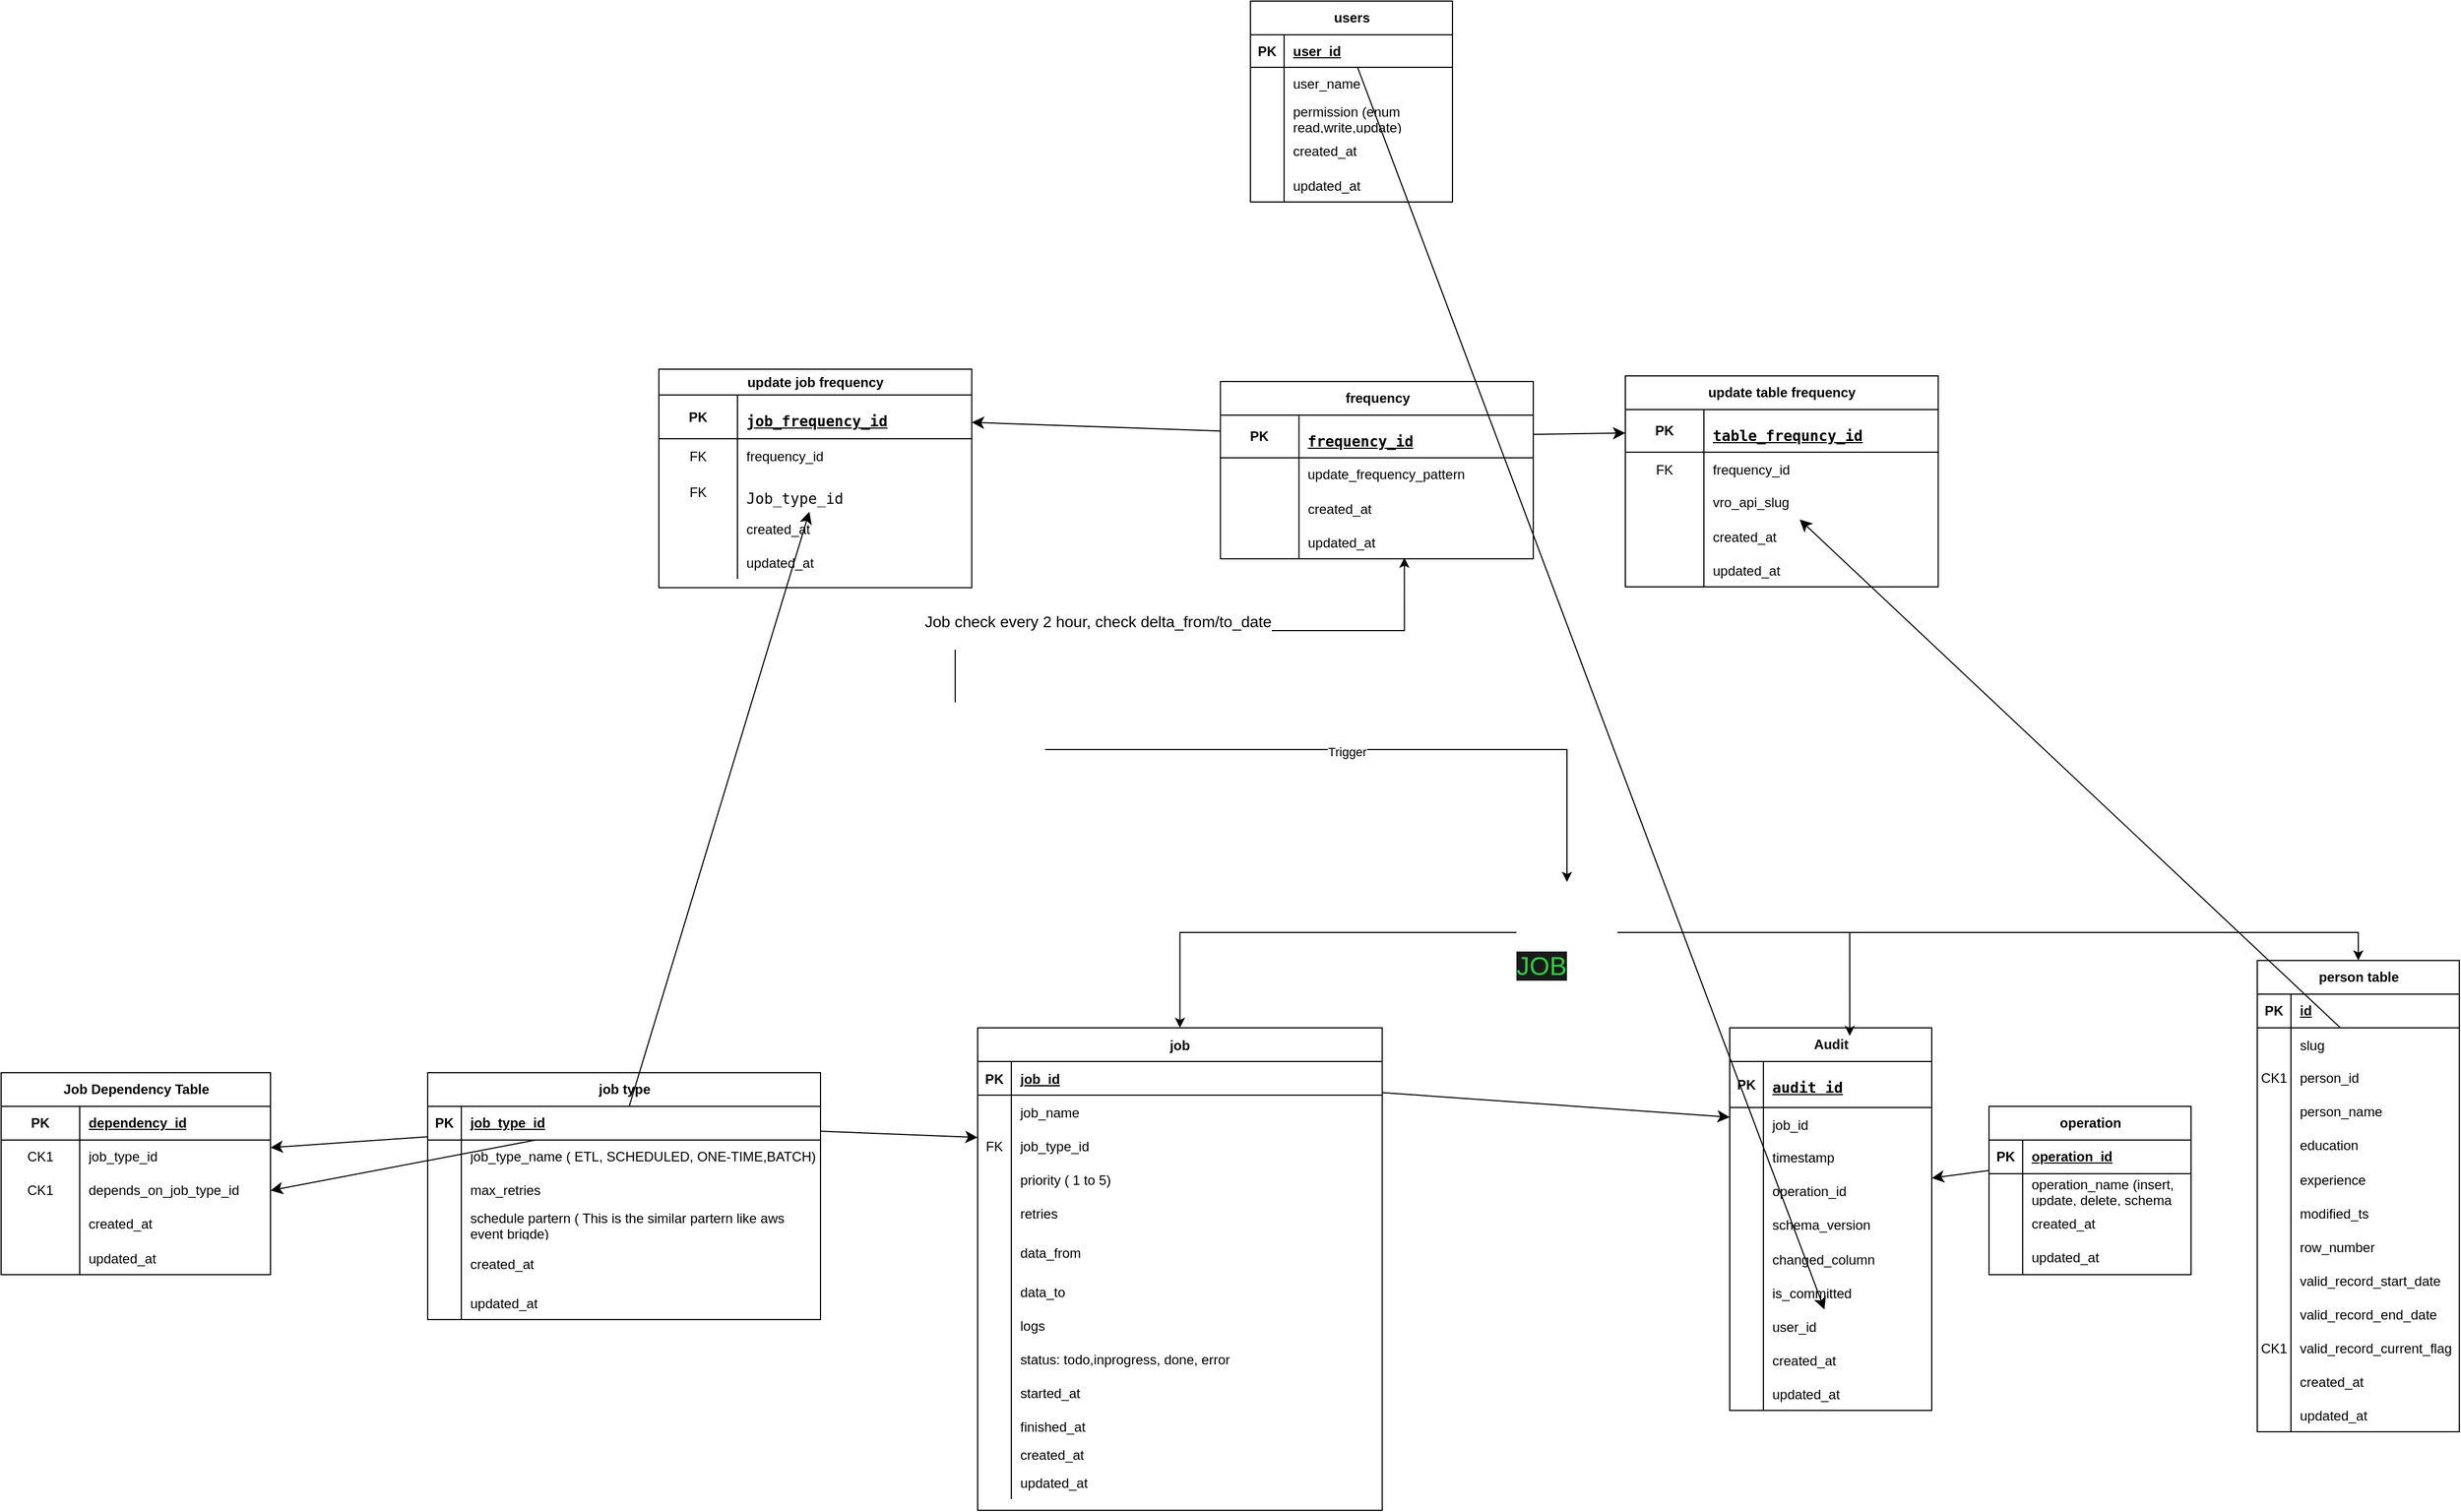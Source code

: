 <mxfile version="24.7.12">
  <diagram name="Page-1" id="yF4b_deFSVlWdtcmTdpj">
    <mxGraphModel dx="2236" dy="1933" grid="0" gridSize="10" guides="1" tooltips="1" connect="1" arrows="1" fold="1" page="1" pageScale="1" pageWidth="850" pageHeight="1100" background="none" math="0" shadow="0">
      <root>
        <mxCell id="0" />
        <mxCell id="1" parent="0" />
        <mxCell id="miBj2STuNEscEt3o1YzO-51" style="edgeStyle=orthogonalEdgeStyle;rounded=0;orthogonalLoop=1;jettySize=auto;html=1;" parent="1" source="iy5uLM-DOXcV6CtTuPYc-3" target="dzdEntVdq1MPW5jjg7Hb-29" edge="1">
          <mxGeometry relative="1" as="geometry" />
        </mxCell>
        <mxCell id="miBj2STuNEscEt3o1YzO-95" style="edgeStyle=orthogonalEdgeStyle;rounded=0;orthogonalLoop=1;jettySize=auto;html=1;entryX=0.5;entryY=0;entryDx=0;entryDy=0;" parent="1" source="iy5uLM-DOXcV6CtTuPYc-3" target="miBj2STuNEscEt3o1YzO-54" edge="1">
          <mxGeometry relative="1" as="geometry" />
        </mxCell>
        <mxCell id="iy5uLM-DOXcV6CtTuPYc-3" value="" style="shape=image;verticalLabelPosition=bottom;labelBackgroundColor=default;verticalAlign=top;aspect=fixed;imageAspect=0;image=https://miro.medium.com/v2/resize:fit:908/1*CjaH-vqt7LvnubwmRKmDTQ.png;fontColor=#3D3229;movable=1;resizable=1;rotatable=1;deletable=1;editable=1;locked=0;connectable=1;" parent="1" vertex="1">
          <mxGeometry x="740" y="520" width="90" height="90" as="geometry" />
        </mxCell>
        <mxCell id="miBj2STuNEscEt3o1YzO-49" style="edgeStyle=orthogonalEdgeStyle;rounded=0;orthogonalLoop=1;jettySize=auto;html=1;entryX=0.5;entryY=0;entryDx=0;entryDy=0;" parent="1" source="iy5uLM-DOXcV6CtTuPYc-38" target="iy5uLM-DOXcV6CtTuPYc-3" edge="1">
          <mxGeometry relative="1" as="geometry" />
        </mxCell>
        <mxCell id="miBj2STuNEscEt3o1YzO-50" value="Trigger" style="edgeLabel;html=1;align=center;verticalAlign=middle;resizable=0;points=[];" parent="miBj2STuNEscEt3o1YzO-49" vertex="1" connectable="0">
          <mxGeometry x="-0.077" y="-2" relative="1" as="geometry">
            <mxPoint as="offset" />
          </mxGeometry>
        </mxCell>
        <mxCell id="iy5uLM-DOXcV6CtTuPYc-38" value="" style="shape=image;verticalLabelPosition=bottom;labelBackgroundColor=default;verticalAlign=top;aspect=fixed;imageAspect=0;image=https://cdn-ssl-devio-img.classmethod.jp/wp-content/uploads/2020/01/amazon-eventbridge.png;" parent="1" vertex="1">
          <mxGeometry x="160" y="360" width="160" height="84" as="geometry" />
        </mxCell>
        <mxCell id="dzdEntVdq1MPW5jjg7Hb-1" value="Audit" style="shape=table;startSize=30;container=1;collapsible=1;childLayout=tableLayout;fixedRows=1;rowLines=0;fontStyle=1;align=center;resizeLast=1;html=1;" parent="1" vertex="1">
          <mxGeometry x="930" y="650" width="180" height="341" as="geometry" />
        </mxCell>
        <mxCell id="dzdEntVdq1MPW5jjg7Hb-2" value="" style="shape=tableRow;horizontal=0;startSize=0;swimlaneHead=0;swimlaneBody=0;fillColor=none;collapsible=0;dropTarget=0;points=[[0,0.5],[1,0.5]];portConstraint=eastwest;top=0;left=0;right=0;bottom=1;" parent="dzdEntVdq1MPW5jjg7Hb-1" vertex="1">
          <mxGeometry y="30" width="180" height="41" as="geometry" />
        </mxCell>
        <mxCell id="dzdEntVdq1MPW5jjg7Hb-3" value="PK" style="shape=partialRectangle;connectable=0;fillColor=none;top=0;left=0;bottom=0;right=0;fontStyle=1;overflow=hidden;whiteSpace=wrap;html=1;" parent="dzdEntVdq1MPW5jjg7Hb-2" vertex="1">
          <mxGeometry width="30" height="41" as="geometry">
            <mxRectangle width="30" height="41" as="alternateBounds" />
          </mxGeometry>
        </mxCell>
        <mxCell id="dzdEntVdq1MPW5jjg7Hb-4" value="&lt;div style=&quot;background-color: rgb(255, 255, 255);&quot;&gt;&lt;pre style=&quot;font-family:&#39;JetBrains Mono&#39;,monospace;font-size:9.8pt;&quot;&gt;audit id&lt;/pre&gt;&lt;/div&gt;" style="shape=partialRectangle;connectable=0;fillColor=none;top=0;left=0;bottom=0;right=0;align=left;spacingLeft=6;fontStyle=5;overflow=hidden;whiteSpace=wrap;html=1;" parent="dzdEntVdq1MPW5jjg7Hb-2" vertex="1">
          <mxGeometry x="30" width="150" height="41" as="geometry">
            <mxRectangle width="150" height="41" as="alternateBounds" />
          </mxGeometry>
        </mxCell>
        <mxCell id="TbAeEo4B2QuOrT_JkvIs-139" value="" style="shape=tableRow;horizontal=0;startSize=0;swimlaneHead=0;swimlaneBody=0;fillColor=none;collapsible=0;dropTarget=0;points=[[0,0.5],[1,0.5]];portConstraint=eastwest;top=0;left=0;right=0;bottom=0;" vertex="1" parent="dzdEntVdq1MPW5jjg7Hb-1">
          <mxGeometry y="71" width="180" height="30" as="geometry" />
        </mxCell>
        <mxCell id="TbAeEo4B2QuOrT_JkvIs-140" value="" style="shape=partialRectangle;connectable=0;fillColor=none;top=0;left=0;bottom=0;right=0;editable=1;overflow=hidden;" vertex="1" parent="TbAeEo4B2QuOrT_JkvIs-139">
          <mxGeometry width="30" height="30" as="geometry">
            <mxRectangle width="30" height="30" as="alternateBounds" />
          </mxGeometry>
        </mxCell>
        <mxCell id="TbAeEo4B2QuOrT_JkvIs-141" value="job_id" style="shape=partialRectangle;connectable=0;fillColor=none;top=0;left=0;bottom=0;right=0;align=left;spacingLeft=6;overflow=hidden;" vertex="1" parent="TbAeEo4B2QuOrT_JkvIs-139">
          <mxGeometry x="30" width="150" height="30" as="geometry">
            <mxRectangle width="150" height="30" as="alternateBounds" />
          </mxGeometry>
        </mxCell>
        <mxCell id="dzdEntVdq1MPW5jjg7Hb-5" value="" style="shape=tableRow;horizontal=0;startSize=0;swimlaneHead=0;swimlaneBody=0;fillColor=none;collapsible=0;dropTarget=0;points=[[0,0.5],[1,0.5]];portConstraint=eastwest;top=0;left=0;right=0;bottom=0;" parent="dzdEntVdq1MPW5jjg7Hb-1" vertex="1">
          <mxGeometry y="101" width="180" height="30" as="geometry" />
        </mxCell>
        <mxCell id="dzdEntVdq1MPW5jjg7Hb-6" value="" style="shape=partialRectangle;connectable=0;fillColor=none;top=0;left=0;bottom=0;right=0;editable=1;overflow=hidden;whiteSpace=wrap;html=1;" parent="dzdEntVdq1MPW5jjg7Hb-5" vertex="1">
          <mxGeometry width="30" height="30" as="geometry">
            <mxRectangle width="30" height="30" as="alternateBounds" />
          </mxGeometry>
        </mxCell>
        <mxCell id="dzdEntVdq1MPW5jjg7Hb-7" value="timestamp" style="shape=partialRectangle;connectable=0;fillColor=none;top=0;left=0;bottom=0;right=0;align=left;spacingLeft=6;overflow=hidden;whiteSpace=wrap;html=1;" parent="dzdEntVdq1MPW5jjg7Hb-5" vertex="1">
          <mxGeometry x="30" width="150" height="30" as="geometry">
            <mxRectangle width="150" height="30" as="alternateBounds" />
          </mxGeometry>
        </mxCell>
        <mxCell id="dzdEntVdq1MPW5jjg7Hb-8" value="" style="shape=tableRow;horizontal=0;startSize=0;swimlaneHead=0;swimlaneBody=0;fillColor=none;collapsible=0;dropTarget=0;points=[[0,0.5],[1,0.5]];portConstraint=eastwest;top=0;left=0;right=0;bottom=0;" parent="dzdEntVdq1MPW5jjg7Hb-1" vertex="1">
          <mxGeometry y="131" width="180" height="30" as="geometry" />
        </mxCell>
        <mxCell id="dzdEntVdq1MPW5jjg7Hb-9" value="" style="shape=partialRectangle;connectable=0;fillColor=none;top=0;left=0;bottom=0;right=0;editable=1;overflow=hidden;whiteSpace=wrap;html=1;" parent="dzdEntVdq1MPW5jjg7Hb-8" vertex="1">
          <mxGeometry width="30" height="30" as="geometry">
            <mxRectangle width="30" height="30" as="alternateBounds" />
          </mxGeometry>
        </mxCell>
        <mxCell id="dzdEntVdq1MPW5jjg7Hb-10" value="operation_id" style="shape=partialRectangle;connectable=0;fillColor=none;top=0;left=0;bottom=0;right=0;align=left;spacingLeft=6;overflow=hidden;whiteSpace=wrap;html=1;" parent="dzdEntVdq1MPW5jjg7Hb-8" vertex="1">
          <mxGeometry x="30" width="150" height="30" as="geometry">
            <mxRectangle width="150" height="30" as="alternateBounds" />
          </mxGeometry>
        </mxCell>
        <mxCell id="dzdEntVdq1MPW5jjg7Hb-11" value="" style="shape=tableRow;horizontal=0;startSize=0;swimlaneHead=0;swimlaneBody=0;fillColor=none;collapsible=0;dropTarget=0;points=[[0,0.5],[1,0.5]];portConstraint=eastwest;top=0;left=0;right=0;bottom=0;" parent="dzdEntVdq1MPW5jjg7Hb-1" vertex="1">
          <mxGeometry y="161" width="180" height="30" as="geometry" />
        </mxCell>
        <mxCell id="dzdEntVdq1MPW5jjg7Hb-12" value="" style="shape=partialRectangle;connectable=0;fillColor=none;top=0;left=0;bottom=0;right=0;editable=1;overflow=hidden;whiteSpace=wrap;html=1;" parent="dzdEntVdq1MPW5jjg7Hb-11" vertex="1">
          <mxGeometry width="30" height="30" as="geometry">
            <mxRectangle width="30" height="30" as="alternateBounds" />
          </mxGeometry>
        </mxCell>
        <mxCell id="dzdEntVdq1MPW5jjg7Hb-13" value="schema_version" style="shape=partialRectangle;connectable=0;fillColor=none;top=0;left=0;bottom=0;right=0;align=left;spacingLeft=6;overflow=hidden;whiteSpace=wrap;html=1;" parent="dzdEntVdq1MPW5jjg7Hb-11" vertex="1">
          <mxGeometry x="30" width="150" height="30" as="geometry">
            <mxRectangle width="150" height="30" as="alternateBounds" />
          </mxGeometry>
        </mxCell>
        <mxCell id="dzdEntVdq1MPW5jjg7Hb-14" value="" style="shape=tableRow;horizontal=0;startSize=0;swimlaneHead=0;swimlaneBody=0;fillColor=none;collapsible=0;dropTarget=0;points=[[0,0.5],[1,0.5]];portConstraint=eastwest;top=0;left=0;right=0;bottom=0;" parent="dzdEntVdq1MPW5jjg7Hb-1" vertex="1">
          <mxGeometry y="191" width="180" height="30" as="geometry" />
        </mxCell>
        <mxCell id="dzdEntVdq1MPW5jjg7Hb-15" value="" style="shape=partialRectangle;connectable=0;fillColor=none;top=0;left=0;bottom=0;right=0;editable=1;overflow=hidden;" parent="dzdEntVdq1MPW5jjg7Hb-14" vertex="1">
          <mxGeometry width="30" height="30" as="geometry">
            <mxRectangle width="30" height="30" as="alternateBounds" />
          </mxGeometry>
        </mxCell>
        <mxCell id="dzdEntVdq1MPW5jjg7Hb-16" value="changed_column" style="shape=partialRectangle;connectable=0;fillColor=none;top=0;left=0;bottom=0;right=0;align=left;spacingLeft=6;overflow=hidden;" parent="dzdEntVdq1MPW5jjg7Hb-14" vertex="1">
          <mxGeometry x="30" width="150" height="30" as="geometry">
            <mxRectangle width="150" height="30" as="alternateBounds" />
          </mxGeometry>
        </mxCell>
        <mxCell id="dzdEntVdq1MPW5jjg7Hb-26" value="" style="shape=tableRow;horizontal=0;startSize=0;swimlaneHead=0;swimlaneBody=0;fillColor=none;collapsible=0;dropTarget=0;points=[[0,0.5],[1,0.5]];portConstraint=eastwest;top=0;left=0;right=0;bottom=0;" parent="dzdEntVdq1MPW5jjg7Hb-1" vertex="1">
          <mxGeometry y="221" width="180" height="30" as="geometry" />
        </mxCell>
        <mxCell id="dzdEntVdq1MPW5jjg7Hb-27" value="" style="shape=partialRectangle;connectable=0;fillColor=none;top=0;left=0;bottom=0;right=0;editable=1;overflow=hidden;" parent="dzdEntVdq1MPW5jjg7Hb-26" vertex="1">
          <mxGeometry width="30" height="30" as="geometry">
            <mxRectangle width="30" height="30" as="alternateBounds" />
          </mxGeometry>
        </mxCell>
        <mxCell id="dzdEntVdq1MPW5jjg7Hb-28" value="is_committed" style="shape=partialRectangle;connectable=0;fillColor=none;top=0;left=0;bottom=0;right=0;align=left;spacingLeft=6;overflow=hidden;" parent="dzdEntVdq1MPW5jjg7Hb-26" vertex="1">
          <mxGeometry x="30" width="150" height="30" as="geometry">
            <mxRectangle width="150" height="30" as="alternateBounds" />
          </mxGeometry>
        </mxCell>
        <mxCell id="dzdEntVdq1MPW5jjg7Hb-23" value="" style="shape=tableRow;horizontal=0;startSize=0;swimlaneHead=0;swimlaneBody=0;fillColor=none;collapsible=0;dropTarget=0;points=[[0,0.5],[1,0.5]];portConstraint=eastwest;top=0;left=0;right=0;bottom=0;" parent="dzdEntVdq1MPW5jjg7Hb-1" vertex="1">
          <mxGeometry y="251" width="180" height="30" as="geometry" />
        </mxCell>
        <mxCell id="dzdEntVdq1MPW5jjg7Hb-24" value="" style="shape=partialRectangle;connectable=0;fillColor=none;top=0;left=0;bottom=0;right=0;editable=1;overflow=hidden;" parent="dzdEntVdq1MPW5jjg7Hb-23" vertex="1">
          <mxGeometry width="30" height="30" as="geometry">
            <mxRectangle width="30" height="30" as="alternateBounds" />
          </mxGeometry>
        </mxCell>
        <mxCell id="dzdEntVdq1MPW5jjg7Hb-25" value="user_id" style="shape=partialRectangle;connectable=0;fillColor=none;top=0;left=0;bottom=0;right=0;align=left;spacingLeft=6;overflow=hidden;" parent="dzdEntVdq1MPW5jjg7Hb-23" vertex="1">
          <mxGeometry x="30" width="150" height="30" as="geometry">
            <mxRectangle width="150" height="30" as="alternateBounds" />
          </mxGeometry>
        </mxCell>
        <mxCell id="TbAeEo4B2QuOrT_JkvIs-4" value="" style="shape=tableRow;horizontal=0;startSize=0;swimlaneHead=0;swimlaneBody=0;fillColor=none;collapsible=0;dropTarget=0;points=[[0,0.5],[1,0.5]];portConstraint=eastwest;top=0;left=0;right=0;bottom=0;" vertex="1" parent="dzdEntVdq1MPW5jjg7Hb-1">
          <mxGeometry y="281" width="180" height="30" as="geometry" />
        </mxCell>
        <mxCell id="TbAeEo4B2QuOrT_JkvIs-5" value="" style="shape=partialRectangle;connectable=0;fillColor=none;top=0;left=0;bottom=0;right=0;editable=1;overflow=hidden;" vertex="1" parent="TbAeEo4B2QuOrT_JkvIs-4">
          <mxGeometry width="30" height="30" as="geometry">
            <mxRectangle width="30" height="30" as="alternateBounds" />
          </mxGeometry>
        </mxCell>
        <mxCell id="TbAeEo4B2QuOrT_JkvIs-6" value="created_at" style="shape=partialRectangle;connectable=0;fillColor=none;top=0;left=0;bottom=0;right=0;align=left;spacingLeft=6;overflow=hidden;" vertex="1" parent="TbAeEo4B2QuOrT_JkvIs-4">
          <mxGeometry x="30" width="150" height="30" as="geometry">
            <mxRectangle width="150" height="30" as="alternateBounds" />
          </mxGeometry>
        </mxCell>
        <mxCell id="TbAeEo4B2QuOrT_JkvIs-1" value="" style="shape=tableRow;horizontal=0;startSize=0;swimlaneHead=0;swimlaneBody=0;fillColor=none;collapsible=0;dropTarget=0;points=[[0,0.5],[1,0.5]];portConstraint=eastwest;top=0;left=0;right=0;bottom=0;" vertex="1" parent="dzdEntVdq1MPW5jjg7Hb-1">
          <mxGeometry y="311" width="180" height="30" as="geometry" />
        </mxCell>
        <mxCell id="TbAeEo4B2QuOrT_JkvIs-2" value="" style="shape=partialRectangle;connectable=0;fillColor=none;top=0;left=0;bottom=0;right=0;editable=1;overflow=hidden;" vertex="1" parent="TbAeEo4B2QuOrT_JkvIs-1">
          <mxGeometry width="30" height="30" as="geometry">
            <mxRectangle width="30" height="30" as="alternateBounds" />
          </mxGeometry>
        </mxCell>
        <mxCell id="TbAeEo4B2QuOrT_JkvIs-3" value="updated_at" style="shape=partialRectangle;connectable=0;fillColor=none;top=0;left=0;bottom=0;right=0;align=left;spacingLeft=6;overflow=hidden;" vertex="1" parent="TbAeEo4B2QuOrT_JkvIs-1">
          <mxGeometry x="30" width="150" height="30" as="geometry">
            <mxRectangle width="150" height="30" as="alternateBounds" />
          </mxGeometry>
        </mxCell>
        <mxCell id="dzdEntVdq1MPW5jjg7Hb-29" value="job" style="shape=table;startSize=30;container=1;collapsible=1;childLayout=tableLayout;fixedRows=1;rowLines=0;fontStyle=1;align=center;resizeLast=1;" parent="1" vertex="1">
          <mxGeometry x="260" y="650" width="360.4" height="430" as="geometry" />
        </mxCell>
        <mxCell id="dzdEntVdq1MPW5jjg7Hb-30" value="" style="shape=partialRectangle;collapsible=0;dropTarget=0;pointerEvents=0;fillColor=none;points=[[0,0.5],[1,0.5]];portConstraint=eastwest;top=0;left=0;right=0;bottom=1;" parent="dzdEntVdq1MPW5jjg7Hb-29" vertex="1">
          <mxGeometry y="30" width="360.4" height="30" as="geometry" />
        </mxCell>
        <mxCell id="dzdEntVdq1MPW5jjg7Hb-31" value="PK" style="shape=partialRectangle;overflow=hidden;connectable=0;fillColor=none;top=0;left=0;bottom=0;right=0;fontStyle=1;" parent="dzdEntVdq1MPW5jjg7Hb-30" vertex="1">
          <mxGeometry width="30" height="30" as="geometry">
            <mxRectangle width="30" height="30" as="alternateBounds" />
          </mxGeometry>
        </mxCell>
        <mxCell id="dzdEntVdq1MPW5jjg7Hb-32" value="job_id" style="shape=partialRectangle;overflow=hidden;connectable=0;fillColor=none;top=0;left=0;bottom=0;right=0;align=left;spacingLeft=6;fontStyle=5;" parent="dzdEntVdq1MPW5jjg7Hb-30" vertex="1">
          <mxGeometry x="30" width="330.4" height="30" as="geometry">
            <mxRectangle width="330.4" height="30" as="alternateBounds" />
          </mxGeometry>
        </mxCell>
        <mxCell id="dzdEntVdq1MPW5jjg7Hb-51" value="" style="shape=tableRow;horizontal=0;startSize=0;swimlaneHead=0;swimlaneBody=0;fillColor=none;collapsible=0;dropTarget=0;points=[[0,0.5],[1,0.5]];portConstraint=eastwest;top=0;left=0;right=0;bottom=0;" parent="dzdEntVdq1MPW5jjg7Hb-29" vertex="1">
          <mxGeometry y="60" width="360.4" height="30" as="geometry" />
        </mxCell>
        <mxCell id="dzdEntVdq1MPW5jjg7Hb-52" value="" style="shape=partialRectangle;connectable=0;fillColor=none;top=0;left=0;bottom=0;right=0;editable=1;overflow=hidden;" parent="dzdEntVdq1MPW5jjg7Hb-51" vertex="1">
          <mxGeometry width="30" height="30" as="geometry">
            <mxRectangle width="30" height="30" as="alternateBounds" />
          </mxGeometry>
        </mxCell>
        <mxCell id="dzdEntVdq1MPW5jjg7Hb-53" value="job_name" style="shape=partialRectangle;connectable=0;fillColor=none;top=0;left=0;bottom=0;right=0;align=left;spacingLeft=6;overflow=hidden;" parent="dzdEntVdq1MPW5jjg7Hb-51" vertex="1">
          <mxGeometry x="30" width="330.4" height="30" as="geometry">
            <mxRectangle width="330.4" height="30" as="alternateBounds" />
          </mxGeometry>
        </mxCell>
        <mxCell id="dzdEntVdq1MPW5jjg7Hb-54" value="" style="shape=tableRow;horizontal=0;startSize=0;swimlaneHead=0;swimlaneBody=0;fillColor=none;collapsible=0;dropTarget=0;points=[[0,0.5],[1,0.5]];portConstraint=eastwest;top=0;left=0;right=0;bottom=0;" parent="dzdEntVdq1MPW5jjg7Hb-29" vertex="1">
          <mxGeometry y="90" width="360.4" height="30" as="geometry" />
        </mxCell>
        <mxCell id="dzdEntVdq1MPW5jjg7Hb-55" value="FK" style="shape=partialRectangle;connectable=0;fillColor=none;top=0;left=0;bottom=0;right=0;editable=1;overflow=hidden;" parent="dzdEntVdq1MPW5jjg7Hb-54" vertex="1">
          <mxGeometry width="30" height="30" as="geometry">
            <mxRectangle width="30" height="30" as="alternateBounds" />
          </mxGeometry>
        </mxCell>
        <mxCell id="dzdEntVdq1MPW5jjg7Hb-56" value="job_type_id" style="shape=partialRectangle;connectable=0;fillColor=none;top=0;left=0;bottom=0;right=0;align=left;spacingLeft=6;overflow=hidden;" parent="dzdEntVdq1MPW5jjg7Hb-54" vertex="1">
          <mxGeometry x="30" width="330.4" height="30" as="geometry">
            <mxRectangle width="330.4" height="30" as="alternateBounds" />
          </mxGeometry>
        </mxCell>
        <mxCell id="dzdEntVdq1MPW5jjg7Hb-57" value="" style="shape=tableRow;horizontal=0;startSize=0;swimlaneHead=0;swimlaneBody=0;fillColor=none;collapsible=0;dropTarget=0;points=[[0,0.5],[1,0.5]];portConstraint=eastwest;top=0;left=0;right=0;bottom=0;" parent="dzdEntVdq1MPW5jjg7Hb-29" vertex="1">
          <mxGeometry y="120" width="360.4" height="30" as="geometry" />
        </mxCell>
        <mxCell id="dzdEntVdq1MPW5jjg7Hb-58" value="" style="shape=partialRectangle;connectable=0;fillColor=none;top=0;left=0;bottom=0;right=0;editable=1;overflow=hidden;" parent="dzdEntVdq1MPW5jjg7Hb-57" vertex="1">
          <mxGeometry width="30" height="30" as="geometry">
            <mxRectangle width="30" height="30" as="alternateBounds" />
          </mxGeometry>
        </mxCell>
        <mxCell id="dzdEntVdq1MPW5jjg7Hb-59" value="priority ( 1 to 5) " style="shape=partialRectangle;connectable=0;fillColor=none;top=0;left=0;bottom=0;right=0;align=left;spacingLeft=6;overflow=hidden;" parent="dzdEntVdq1MPW5jjg7Hb-57" vertex="1">
          <mxGeometry x="30" width="330.4" height="30" as="geometry">
            <mxRectangle width="330.4" height="30" as="alternateBounds" />
          </mxGeometry>
        </mxCell>
        <mxCell id="dzdEntVdq1MPW5jjg7Hb-60" value="" style="shape=tableRow;horizontal=0;startSize=0;swimlaneHead=0;swimlaneBody=0;fillColor=none;collapsible=0;dropTarget=0;points=[[0,0.5],[1,0.5]];portConstraint=eastwest;top=0;left=0;right=0;bottom=0;" parent="dzdEntVdq1MPW5jjg7Hb-29" vertex="1">
          <mxGeometry y="150" width="360.4" height="30" as="geometry" />
        </mxCell>
        <mxCell id="dzdEntVdq1MPW5jjg7Hb-61" value="" style="shape=partialRectangle;connectable=0;fillColor=none;top=0;left=0;bottom=0;right=0;editable=1;overflow=hidden;" parent="dzdEntVdq1MPW5jjg7Hb-60" vertex="1">
          <mxGeometry width="30" height="30" as="geometry">
            <mxRectangle width="30" height="30" as="alternateBounds" />
          </mxGeometry>
        </mxCell>
        <mxCell id="dzdEntVdq1MPW5jjg7Hb-62" value="retries" style="shape=partialRectangle;connectable=0;fillColor=none;top=0;left=0;bottom=0;right=0;align=left;spacingLeft=6;overflow=hidden;" parent="dzdEntVdq1MPW5jjg7Hb-60" vertex="1">
          <mxGeometry x="30" width="330.4" height="30" as="geometry">
            <mxRectangle width="330.4" height="30" as="alternateBounds" />
          </mxGeometry>
        </mxCell>
        <mxCell id="dzdEntVdq1MPW5jjg7Hb-66" value="" style="shape=tableRow;horizontal=0;startSize=0;swimlaneHead=0;swimlaneBody=0;fillColor=none;collapsible=0;dropTarget=0;points=[[0,0.5],[1,0.5]];portConstraint=eastwest;top=0;left=0;right=0;bottom=0;" parent="dzdEntVdq1MPW5jjg7Hb-29" vertex="1">
          <mxGeometry y="180" width="360.4" height="40" as="geometry" />
        </mxCell>
        <mxCell id="dzdEntVdq1MPW5jjg7Hb-67" value="" style="shape=partialRectangle;connectable=0;fillColor=none;top=0;left=0;bottom=0;right=0;editable=1;overflow=hidden;" parent="dzdEntVdq1MPW5jjg7Hb-66" vertex="1">
          <mxGeometry width="30" height="40" as="geometry">
            <mxRectangle width="30" height="40" as="alternateBounds" />
          </mxGeometry>
        </mxCell>
        <mxCell id="dzdEntVdq1MPW5jjg7Hb-68" value="data_from" style="shape=partialRectangle;connectable=0;fillColor=none;top=0;left=0;bottom=0;right=0;align=left;spacingLeft=6;overflow=hidden;" parent="dzdEntVdq1MPW5jjg7Hb-66" vertex="1">
          <mxGeometry x="30" width="330.4" height="40" as="geometry">
            <mxRectangle width="330.4" height="40" as="alternateBounds" />
          </mxGeometry>
        </mxCell>
        <mxCell id="dzdEntVdq1MPW5jjg7Hb-33" value="" style="shape=partialRectangle;collapsible=0;dropTarget=0;pointerEvents=0;fillColor=none;points=[[0,0.5],[1,0.5]];portConstraint=eastwest;top=0;left=0;right=0;bottom=0;" parent="dzdEntVdq1MPW5jjg7Hb-29" vertex="1">
          <mxGeometry y="220" width="360.4" height="30" as="geometry" />
        </mxCell>
        <mxCell id="dzdEntVdq1MPW5jjg7Hb-34" value="" style="shape=partialRectangle;overflow=hidden;connectable=0;fillColor=none;top=0;left=0;bottom=0;right=0;" parent="dzdEntVdq1MPW5jjg7Hb-33" vertex="1">
          <mxGeometry width="30" height="30" as="geometry">
            <mxRectangle width="30" height="30" as="alternateBounds" />
          </mxGeometry>
        </mxCell>
        <mxCell id="dzdEntVdq1MPW5jjg7Hb-35" value="data_to" style="shape=partialRectangle;overflow=hidden;connectable=0;fillColor=none;top=0;left=0;bottom=0;right=0;align=left;spacingLeft=6;" parent="dzdEntVdq1MPW5jjg7Hb-33" vertex="1">
          <mxGeometry x="30" width="330.4" height="30" as="geometry">
            <mxRectangle width="330.4" height="30" as="alternateBounds" />
          </mxGeometry>
        </mxCell>
        <mxCell id="dzdEntVdq1MPW5jjg7Hb-39" value="" style="shape=tableRow;horizontal=0;startSize=0;swimlaneHead=0;swimlaneBody=0;fillColor=none;collapsible=0;dropTarget=0;points=[[0,0.5],[1,0.5]];portConstraint=eastwest;top=0;left=0;right=0;bottom=0;" parent="dzdEntVdq1MPW5jjg7Hb-29" vertex="1">
          <mxGeometry y="250" width="360.4" height="30" as="geometry" />
        </mxCell>
        <mxCell id="dzdEntVdq1MPW5jjg7Hb-40" value="" style="shape=partialRectangle;connectable=0;fillColor=none;top=0;left=0;bottom=0;right=0;editable=1;overflow=hidden;" parent="dzdEntVdq1MPW5jjg7Hb-39" vertex="1">
          <mxGeometry width="30" height="30" as="geometry">
            <mxRectangle width="30" height="30" as="alternateBounds" />
          </mxGeometry>
        </mxCell>
        <mxCell id="dzdEntVdq1MPW5jjg7Hb-41" value="logs" style="shape=partialRectangle;connectable=0;fillColor=none;top=0;left=0;bottom=0;right=0;align=left;spacingLeft=6;overflow=hidden;" parent="dzdEntVdq1MPW5jjg7Hb-39" vertex="1">
          <mxGeometry x="30" width="330.4" height="30" as="geometry">
            <mxRectangle width="330.4" height="30" as="alternateBounds" />
          </mxGeometry>
        </mxCell>
        <mxCell id="dzdEntVdq1MPW5jjg7Hb-42" value="" style="shape=tableRow;horizontal=0;startSize=0;swimlaneHead=0;swimlaneBody=0;fillColor=none;collapsible=0;dropTarget=0;points=[[0,0.5],[1,0.5]];portConstraint=eastwest;top=0;left=0;right=0;bottom=0;" parent="dzdEntVdq1MPW5jjg7Hb-29" vertex="1">
          <mxGeometry y="280" width="360.4" height="30" as="geometry" />
        </mxCell>
        <mxCell id="dzdEntVdq1MPW5jjg7Hb-43" value="" style="shape=partialRectangle;connectable=0;fillColor=none;top=0;left=0;bottom=0;right=0;editable=1;overflow=hidden;" parent="dzdEntVdq1MPW5jjg7Hb-42" vertex="1">
          <mxGeometry width="30" height="30" as="geometry">
            <mxRectangle width="30" height="30" as="alternateBounds" />
          </mxGeometry>
        </mxCell>
        <mxCell id="dzdEntVdq1MPW5jjg7Hb-44" value="status: todo,inprogress, done, error" style="shape=partialRectangle;connectable=0;fillColor=none;top=0;left=0;bottom=0;right=0;align=left;spacingLeft=6;overflow=hidden;" parent="dzdEntVdq1MPW5jjg7Hb-42" vertex="1">
          <mxGeometry x="30" width="330.4" height="30" as="geometry">
            <mxRectangle width="330.4" height="30" as="alternateBounds" />
          </mxGeometry>
        </mxCell>
        <mxCell id="dzdEntVdq1MPW5jjg7Hb-72" value="" style="shape=tableRow;horizontal=0;startSize=0;swimlaneHead=0;swimlaneBody=0;fillColor=none;collapsible=0;dropTarget=0;points=[[0,0.5],[1,0.5]];portConstraint=eastwest;top=0;left=0;right=0;bottom=0;" parent="dzdEntVdq1MPW5jjg7Hb-29" vertex="1">
          <mxGeometry y="310" width="360.4" height="30" as="geometry" />
        </mxCell>
        <mxCell id="dzdEntVdq1MPW5jjg7Hb-73" value="" style="shape=partialRectangle;connectable=0;fillColor=none;top=0;left=0;bottom=0;right=0;editable=1;overflow=hidden;" parent="dzdEntVdq1MPW5jjg7Hb-72" vertex="1">
          <mxGeometry width="30" height="30" as="geometry">
            <mxRectangle width="30" height="30" as="alternateBounds" />
          </mxGeometry>
        </mxCell>
        <mxCell id="dzdEntVdq1MPW5jjg7Hb-74" value="started_at" style="shape=partialRectangle;connectable=0;fillColor=none;top=0;left=0;bottom=0;right=0;align=left;spacingLeft=6;overflow=hidden;" parent="dzdEntVdq1MPW5jjg7Hb-72" vertex="1">
          <mxGeometry x="30" width="330.4" height="30" as="geometry">
            <mxRectangle width="330.4" height="30" as="alternateBounds" />
          </mxGeometry>
        </mxCell>
        <mxCell id="dzdEntVdq1MPW5jjg7Hb-69" value="" style="shape=tableRow;horizontal=0;startSize=0;swimlaneHead=0;swimlaneBody=0;fillColor=none;collapsible=0;dropTarget=0;points=[[0,0.5],[1,0.5]];portConstraint=eastwest;top=0;left=0;right=0;bottom=0;" parent="dzdEntVdq1MPW5jjg7Hb-29" vertex="1">
          <mxGeometry y="340" width="360.4" height="30" as="geometry" />
        </mxCell>
        <mxCell id="dzdEntVdq1MPW5jjg7Hb-70" value="" style="shape=partialRectangle;connectable=0;fillColor=none;top=0;left=0;bottom=0;right=0;editable=1;overflow=hidden;" parent="dzdEntVdq1MPW5jjg7Hb-69" vertex="1">
          <mxGeometry width="30" height="30" as="geometry">
            <mxRectangle width="30" height="30" as="alternateBounds" />
          </mxGeometry>
        </mxCell>
        <mxCell id="dzdEntVdq1MPW5jjg7Hb-71" value="finished_at" style="shape=partialRectangle;connectable=0;fillColor=none;top=0;left=0;bottom=0;right=0;align=left;spacingLeft=6;overflow=hidden;" parent="dzdEntVdq1MPW5jjg7Hb-69" vertex="1">
          <mxGeometry x="30" width="330.4" height="30" as="geometry">
            <mxRectangle width="330.4" height="30" as="alternateBounds" />
          </mxGeometry>
        </mxCell>
        <mxCell id="dzdEntVdq1MPW5jjg7Hb-45" value="" style="shape=tableRow;horizontal=0;startSize=0;swimlaneHead=0;swimlaneBody=0;fillColor=none;collapsible=0;dropTarget=0;points=[[0,0.5],[1,0.5]];portConstraint=eastwest;top=0;left=0;right=0;bottom=0;" parent="dzdEntVdq1MPW5jjg7Hb-29" vertex="1">
          <mxGeometry y="370" width="360.4" height="20" as="geometry" />
        </mxCell>
        <mxCell id="dzdEntVdq1MPW5jjg7Hb-46" value="" style="shape=partialRectangle;connectable=0;fillColor=none;top=0;left=0;bottom=0;right=0;editable=1;overflow=hidden;" parent="dzdEntVdq1MPW5jjg7Hb-45" vertex="1">
          <mxGeometry width="30" height="20" as="geometry">
            <mxRectangle width="30" height="20" as="alternateBounds" />
          </mxGeometry>
        </mxCell>
        <mxCell id="dzdEntVdq1MPW5jjg7Hb-47" value="created_at" style="shape=partialRectangle;connectable=0;fillColor=none;top=0;left=0;bottom=0;right=0;align=left;spacingLeft=6;overflow=hidden;" parent="dzdEntVdq1MPW5jjg7Hb-45" vertex="1">
          <mxGeometry x="30" width="330.4" height="20" as="geometry">
            <mxRectangle width="330.4" height="20" as="alternateBounds" />
          </mxGeometry>
        </mxCell>
        <mxCell id="dzdEntVdq1MPW5jjg7Hb-48" value="" style="shape=tableRow;horizontal=0;startSize=0;swimlaneHead=0;swimlaneBody=0;fillColor=none;collapsible=0;dropTarget=0;points=[[0,0.5],[1,0.5]];portConstraint=eastwest;top=0;left=0;right=0;bottom=0;" parent="dzdEntVdq1MPW5jjg7Hb-29" vertex="1">
          <mxGeometry y="390" width="360.4" height="30" as="geometry" />
        </mxCell>
        <mxCell id="dzdEntVdq1MPW5jjg7Hb-49" value="" style="shape=partialRectangle;connectable=0;fillColor=none;top=0;left=0;bottom=0;right=0;editable=1;overflow=hidden;" parent="dzdEntVdq1MPW5jjg7Hb-48" vertex="1">
          <mxGeometry width="30" height="30" as="geometry">
            <mxRectangle width="30" height="30" as="alternateBounds" />
          </mxGeometry>
        </mxCell>
        <mxCell id="dzdEntVdq1MPW5jjg7Hb-50" value="updated_at" style="shape=partialRectangle;connectable=0;fillColor=none;top=0;left=0;bottom=0;right=0;align=left;spacingLeft=6;overflow=hidden;" parent="dzdEntVdq1MPW5jjg7Hb-48" vertex="1">
          <mxGeometry x="30" width="330.4" height="30" as="geometry">
            <mxRectangle width="330.4" height="30" as="alternateBounds" />
          </mxGeometry>
        </mxCell>
        <mxCell id="dzdEntVdq1MPW5jjg7Hb-75" value="job type" style="shape=table;startSize=30;container=1;collapsible=1;childLayout=tableLayout;fixedRows=1;rowLines=0;fontStyle=1;align=center;resizeLast=1;html=1;" parent="1" vertex="1">
          <mxGeometry x="-230" y="690" width="350" height="220" as="geometry" />
        </mxCell>
        <mxCell id="dzdEntVdq1MPW5jjg7Hb-76" value="" style="shape=tableRow;horizontal=0;startSize=0;swimlaneHead=0;swimlaneBody=0;fillColor=none;collapsible=0;dropTarget=0;points=[[0,0.5],[1,0.5]];portConstraint=eastwest;top=0;left=0;right=0;bottom=1;" parent="dzdEntVdq1MPW5jjg7Hb-75" vertex="1">
          <mxGeometry y="30" width="350" height="30" as="geometry" />
        </mxCell>
        <mxCell id="dzdEntVdq1MPW5jjg7Hb-77" value="PK" style="shape=partialRectangle;connectable=0;fillColor=none;top=0;left=0;bottom=0;right=0;fontStyle=1;overflow=hidden;whiteSpace=wrap;html=1;" parent="dzdEntVdq1MPW5jjg7Hb-76" vertex="1">
          <mxGeometry width="30" height="30" as="geometry">
            <mxRectangle width="30" height="30" as="alternateBounds" />
          </mxGeometry>
        </mxCell>
        <mxCell id="dzdEntVdq1MPW5jjg7Hb-78" value="job_type_id" style="shape=partialRectangle;connectable=0;fillColor=none;top=0;left=0;bottom=0;right=0;align=left;spacingLeft=6;fontStyle=5;overflow=hidden;whiteSpace=wrap;html=1;" parent="dzdEntVdq1MPW5jjg7Hb-76" vertex="1">
          <mxGeometry x="30" width="320" height="30" as="geometry">
            <mxRectangle width="320" height="30" as="alternateBounds" />
          </mxGeometry>
        </mxCell>
        <mxCell id="dzdEntVdq1MPW5jjg7Hb-79" value="" style="shape=tableRow;horizontal=0;startSize=0;swimlaneHead=0;swimlaneBody=0;fillColor=none;collapsible=0;dropTarget=0;points=[[0,0.5],[1,0.5]];portConstraint=eastwest;top=0;left=0;right=0;bottom=0;" parent="dzdEntVdq1MPW5jjg7Hb-75" vertex="1">
          <mxGeometry y="60" width="350" height="30" as="geometry" />
        </mxCell>
        <mxCell id="dzdEntVdq1MPW5jjg7Hb-80" value="" style="shape=partialRectangle;connectable=0;fillColor=none;top=0;left=0;bottom=0;right=0;editable=1;overflow=hidden;whiteSpace=wrap;html=1;" parent="dzdEntVdq1MPW5jjg7Hb-79" vertex="1">
          <mxGeometry width="30" height="30" as="geometry">
            <mxRectangle width="30" height="30" as="alternateBounds" />
          </mxGeometry>
        </mxCell>
        <mxCell id="dzdEntVdq1MPW5jjg7Hb-81" value="&lt;span style=&quot;text-wrap: nowrap;&quot;&gt;job_type_name ( ETL, SCHEDULED, ONE-TIME,BATCH)&lt;/span&gt;" style="shape=partialRectangle;connectable=0;fillColor=none;top=0;left=0;bottom=0;right=0;align=left;spacingLeft=6;overflow=hidden;whiteSpace=wrap;html=1;" parent="dzdEntVdq1MPW5jjg7Hb-79" vertex="1">
          <mxGeometry x="30" width="320" height="30" as="geometry">
            <mxRectangle width="320" height="30" as="alternateBounds" />
          </mxGeometry>
        </mxCell>
        <mxCell id="dzdEntVdq1MPW5jjg7Hb-82" value="" style="shape=tableRow;horizontal=0;startSize=0;swimlaneHead=0;swimlaneBody=0;fillColor=none;collapsible=0;dropTarget=0;points=[[0,0.5],[1,0.5]];portConstraint=eastwest;top=0;left=0;right=0;bottom=0;" parent="dzdEntVdq1MPW5jjg7Hb-75" vertex="1">
          <mxGeometry y="90" width="350" height="30" as="geometry" />
        </mxCell>
        <mxCell id="dzdEntVdq1MPW5jjg7Hb-83" value="" style="shape=partialRectangle;connectable=0;fillColor=none;top=0;left=0;bottom=0;right=0;editable=1;overflow=hidden;whiteSpace=wrap;html=1;" parent="dzdEntVdq1MPW5jjg7Hb-82" vertex="1">
          <mxGeometry width="30" height="30" as="geometry">
            <mxRectangle width="30" height="30" as="alternateBounds" />
          </mxGeometry>
        </mxCell>
        <mxCell id="dzdEntVdq1MPW5jjg7Hb-84" value="&lt;span style=&quot;text-wrap: nowrap;&quot;&gt;max_retries&lt;/span&gt;" style="shape=partialRectangle;connectable=0;fillColor=none;top=0;left=0;bottom=0;right=0;align=left;spacingLeft=6;overflow=hidden;whiteSpace=wrap;html=1;" parent="dzdEntVdq1MPW5jjg7Hb-82" vertex="1">
          <mxGeometry x="30" width="320" height="30" as="geometry">
            <mxRectangle width="320" height="30" as="alternateBounds" />
          </mxGeometry>
        </mxCell>
        <mxCell id="dzdEntVdq1MPW5jjg7Hb-85" value="" style="shape=tableRow;horizontal=0;startSize=0;swimlaneHead=0;swimlaneBody=0;fillColor=none;collapsible=0;dropTarget=0;points=[[0,0.5],[1,0.5]];portConstraint=eastwest;top=0;left=0;right=0;bottom=0;" parent="dzdEntVdq1MPW5jjg7Hb-75" vertex="1">
          <mxGeometry y="120" width="350" height="30" as="geometry" />
        </mxCell>
        <mxCell id="dzdEntVdq1MPW5jjg7Hb-86" value="" style="shape=partialRectangle;connectable=0;fillColor=none;top=0;left=0;bottom=0;right=0;editable=1;overflow=hidden;whiteSpace=wrap;html=1;" parent="dzdEntVdq1MPW5jjg7Hb-85" vertex="1">
          <mxGeometry width="30" height="30" as="geometry">
            <mxRectangle width="30" height="30" as="alternateBounds" />
          </mxGeometry>
        </mxCell>
        <mxCell id="dzdEntVdq1MPW5jjg7Hb-87" value="schedule partern ( This is the similar partern like aws event brigde)" style="shape=partialRectangle;connectable=0;fillColor=none;top=0;left=0;bottom=0;right=0;align=left;spacingLeft=6;overflow=hidden;whiteSpace=wrap;html=1;" parent="dzdEntVdq1MPW5jjg7Hb-85" vertex="1">
          <mxGeometry x="30" width="320" height="30" as="geometry">
            <mxRectangle width="320" height="30" as="alternateBounds" />
          </mxGeometry>
        </mxCell>
        <mxCell id="dzdEntVdq1MPW5jjg7Hb-89" value="" style="shape=tableRow;horizontal=0;startSize=0;swimlaneHead=0;swimlaneBody=0;fillColor=none;collapsible=0;dropTarget=0;points=[[0,0.5],[1,0.5]];portConstraint=eastwest;top=0;left=0;right=0;bottom=0;" parent="dzdEntVdq1MPW5jjg7Hb-75" vertex="1">
          <mxGeometry y="150" width="350" height="40" as="geometry" />
        </mxCell>
        <mxCell id="dzdEntVdq1MPW5jjg7Hb-90" value="" style="shape=partialRectangle;connectable=0;fillColor=none;top=0;left=0;bottom=0;right=0;editable=1;overflow=hidden;" parent="dzdEntVdq1MPW5jjg7Hb-89" vertex="1">
          <mxGeometry width="30" height="40" as="geometry">
            <mxRectangle width="30" height="40" as="alternateBounds" />
          </mxGeometry>
        </mxCell>
        <mxCell id="dzdEntVdq1MPW5jjg7Hb-91" value="created_at" style="shape=partialRectangle;connectable=0;fillColor=none;top=0;left=0;bottom=0;right=0;align=left;spacingLeft=6;overflow=hidden;" parent="dzdEntVdq1MPW5jjg7Hb-89" vertex="1">
          <mxGeometry x="30" width="320" height="40" as="geometry">
            <mxRectangle width="320" height="40" as="alternateBounds" />
          </mxGeometry>
        </mxCell>
        <mxCell id="dzdEntVdq1MPW5jjg7Hb-92" value="" style="shape=tableRow;horizontal=0;startSize=0;swimlaneHead=0;swimlaneBody=0;fillColor=none;collapsible=0;dropTarget=0;points=[[0,0.5],[1,0.5]];portConstraint=eastwest;top=0;left=0;right=0;bottom=0;" parent="dzdEntVdq1MPW5jjg7Hb-75" vertex="1">
          <mxGeometry y="190" width="350" height="30" as="geometry" />
        </mxCell>
        <mxCell id="dzdEntVdq1MPW5jjg7Hb-93" value="" style="shape=partialRectangle;connectable=0;fillColor=none;top=0;left=0;bottom=0;right=0;editable=1;overflow=hidden;" parent="dzdEntVdq1MPW5jjg7Hb-92" vertex="1">
          <mxGeometry width="30" height="30" as="geometry">
            <mxRectangle width="30" height="30" as="alternateBounds" />
          </mxGeometry>
        </mxCell>
        <mxCell id="dzdEntVdq1MPW5jjg7Hb-94" value="updated_at" style="shape=partialRectangle;connectable=0;fillColor=none;top=0;left=0;bottom=0;right=0;align=left;spacingLeft=6;overflow=hidden;" parent="dzdEntVdq1MPW5jjg7Hb-92" vertex="1">
          <mxGeometry x="30" width="320" height="30" as="geometry">
            <mxRectangle width="320" height="30" as="alternateBounds" />
          </mxGeometry>
        </mxCell>
        <mxCell id="miBj2STuNEscEt3o1YzO-1" value="Job Dependency Table" style="shape=table;startSize=30;container=1;collapsible=1;childLayout=tableLayout;fixedRows=1;rowLines=0;fontStyle=1;align=center;resizeLast=1;html=1;" parent="1" vertex="1">
          <mxGeometry x="-610" y="690" width="240" height="180" as="geometry" />
        </mxCell>
        <mxCell id="miBj2STuNEscEt3o1YzO-2" value="" style="shape=tableRow;horizontal=0;startSize=0;swimlaneHead=0;swimlaneBody=0;fillColor=none;collapsible=0;dropTarget=0;points=[[0,0.5],[1,0.5]];portConstraint=eastwest;top=0;left=0;right=0;bottom=1;" parent="miBj2STuNEscEt3o1YzO-1" vertex="1">
          <mxGeometry y="30" width="240" height="30" as="geometry" />
        </mxCell>
        <mxCell id="miBj2STuNEscEt3o1YzO-3" value="PK" style="shape=partialRectangle;connectable=0;fillColor=none;top=0;left=0;bottom=0;right=0;fontStyle=1;overflow=hidden;whiteSpace=wrap;html=1;" parent="miBj2STuNEscEt3o1YzO-2" vertex="1">
          <mxGeometry width="70" height="30" as="geometry">
            <mxRectangle width="70" height="30" as="alternateBounds" />
          </mxGeometry>
        </mxCell>
        <mxCell id="miBj2STuNEscEt3o1YzO-4" value="dependency_id" style="shape=partialRectangle;connectable=0;fillColor=none;top=0;left=0;bottom=0;right=0;align=left;spacingLeft=6;fontStyle=5;overflow=hidden;whiteSpace=wrap;html=1;" parent="miBj2STuNEscEt3o1YzO-2" vertex="1">
          <mxGeometry x="70" width="170" height="30" as="geometry">
            <mxRectangle width="170" height="30" as="alternateBounds" />
          </mxGeometry>
        </mxCell>
        <mxCell id="miBj2STuNEscEt3o1YzO-5" value="" style="shape=tableRow;horizontal=0;startSize=0;swimlaneHead=0;swimlaneBody=0;fillColor=none;collapsible=0;dropTarget=0;points=[[0,0.5],[1,0.5]];portConstraint=eastwest;top=0;left=0;right=0;bottom=0;" parent="miBj2STuNEscEt3o1YzO-1" vertex="1">
          <mxGeometry y="60" width="240" height="30" as="geometry" />
        </mxCell>
        <mxCell id="miBj2STuNEscEt3o1YzO-6" value="CK1" style="shape=partialRectangle;connectable=0;fillColor=none;top=0;left=0;bottom=0;right=0;editable=1;overflow=hidden;whiteSpace=wrap;html=1;" parent="miBj2STuNEscEt3o1YzO-5" vertex="1">
          <mxGeometry width="70" height="30" as="geometry">
            <mxRectangle width="70" height="30" as="alternateBounds" />
          </mxGeometry>
        </mxCell>
        <mxCell id="miBj2STuNEscEt3o1YzO-7" value="job_type_id" style="shape=partialRectangle;connectable=0;fillColor=none;top=0;left=0;bottom=0;right=0;align=left;spacingLeft=6;overflow=hidden;whiteSpace=wrap;html=1;" parent="miBj2STuNEscEt3o1YzO-5" vertex="1">
          <mxGeometry x="70" width="170" height="30" as="geometry">
            <mxRectangle width="170" height="30" as="alternateBounds" />
          </mxGeometry>
        </mxCell>
        <mxCell id="miBj2STuNEscEt3o1YzO-8" value="" style="shape=tableRow;horizontal=0;startSize=0;swimlaneHead=0;swimlaneBody=0;fillColor=none;collapsible=0;dropTarget=0;points=[[0,0.5],[1,0.5]];portConstraint=eastwest;top=0;left=0;right=0;bottom=0;" parent="miBj2STuNEscEt3o1YzO-1" vertex="1">
          <mxGeometry y="90" width="240" height="30" as="geometry" />
        </mxCell>
        <mxCell id="miBj2STuNEscEt3o1YzO-9" value="CK1" style="shape=partialRectangle;connectable=0;fillColor=none;top=0;left=0;bottom=0;right=0;editable=1;overflow=hidden;whiteSpace=wrap;html=1;" parent="miBj2STuNEscEt3o1YzO-8" vertex="1">
          <mxGeometry width="70" height="30" as="geometry">
            <mxRectangle width="70" height="30" as="alternateBounds" />
          </mxGeometry>
        </mxCell>
        <mxCell id="miBj2STuNEscEt3o1YzO-10" value="depends_on_job_type_id" style="shape=partialRectangle;connectable=0;fillColor=none;top=0;left=0;bottom=0;right=0;align=left;spacingLeft=6;overflow=hidden;whiteSpace=wrap;html=1;" parent="miBj2STuNEscEt3o1YzO-8" vertex="1">
          <mxGeometry x="70" width="170" height="30" as="geometry">
            <mxRectangle width="170" height="30" as="alternateBounds" />
          </mxGeometry>
        </mxCell>
        <mxCell id="miBj2STuNEscEt3o1YzO-11" value="" style="shape=tableRow;horizontal=0;startSize=0;swimlaneHead=0;swimlaneBody=0;fillColor=none;collapsible=0;dropTarget=0;points=[[0,0.5],[1,0.5]];portConstraint=eastwest;top=0;left=0;right=0;bottom=0;" parent="miBj2STuNEscEt3o1YzO-1" vertex="1">
          <mxGeometry y="120" width="240" height="30" as="geometry" />
        </mxCell>
        <mxCell id="miBj2STuNEscEt3o1YzO-12" value="" style="shape=partialRectangle;connectable=0;fillColor=none;top=0;left=0;bottom=0;right=0;editable=1;overflow=hidden;whiteSpace=wrap;html=1;" parent="miBj2STuNEscEt3o1YzO-11" vertex="1">
          <mxGeometry width="70" height="30" as="geometry">
            <mxRectangle width="70" height="30" as="alternateBounds" />
          </mxGeometry>
        </mxCell>
        <mxCell id="miBj2STuNEscEt3o1YzO-13" value="created_at" style="shape=partialRectangle;connectable=0;fillColor=none;top=0;left=0;bottom=0;right=0;align=left;spacingLeft=6;overflow=hidden;whiteSpace=wrap;html=1;" parent="miBj2STuNEscEt3o1YzO-11" vertex="1">
          <mxGeometry x="70" width="170" height="30" as="geometry">
            <mxRectangle width="170" height="30" as="alternateBounds" />
          </mxGeometry>
        </mxCell>
        <mxCell id="miBj2STuNEscEt3o1YzO-14" value="" style="shape=tableRow;horizontal=0;startSize=0;swimlaneHead=0;swimlaneBody=0;fillColor=none;collapsible=0;dropTarget=0;points=[[0,0.5],[1,0.5]];portConstraint=eastwest;top=0;left=0;right=0;bottom=0;" parent="miBj2STuNEscEt3o1YzO-1" vertex="1">
          <mxGeometry y="150" width="240" height="30" as="geometry" />
        </mxCell>
        <mxCell id="miBj2STuNEscEt3o1YzO-15" value="" style="shape=partialRectangle;connectable=0;fillColor=none;top=0;left=0;bottom=0;right=0;editable=1;overflow=hidden;" parent="miBj2STuNEscEt3o1YzO-14" vertex="1">
          <mxGeometry width="70" height="30" as="geometry">
            <mxRectangle width="70" height="30" as="alternateBounds" />
          </mxGeometry>
        </mxCell>
        <mxCell id="miBj2STuNEscEt3o1YzO-16" value="updated_at" style="shape=partialRectangle;connectable=0;fillColor=none;top=0;left=0;bottom=0;right=0;align=left;spacingLeft=6;overflow=hidden;" parent="miBj2STuNEscEt3o1YzO-14" vertex="1">
          <mxGeometry x="70" width="170" height="30" as="geometry">
            <mxRectangle width="170" height="30" as="alternateBounds" />
          </mxGeometry>
        </mxCell>
        <mxCell id="miBj2STuNEscEt3o1YzO-27" style="edgeStyle=orthogonalEdgeStyle;rounded=0;orthogonalLoop=1;jettySize=auto;html=1;entryX=0.594;entryY=0.021;entryDx=0;entryDy=0;entryPerimeter=0;" parent="1" source="iy5uLM-DOXcV6CtTuPYc-3" target="dzdEntVdq1MPW5jjg7Hb-1" edge="1">
          <mxGeometry relative="1" as="geometry" />
        </mxCell>
        <mxCell id="miBj2STuNEscEt3o1YzO-28" value="&lt;div&gt;&lt;span style=&quot;background-color: initial;&quot;&gt;frequency&lt;/span&gt;&lt;br&gt;&lt;/div&gt;" style="shape=table;startSize=30;container=1;collapsible=1;childLayout=tableLayout;fixedRows=1;rowLines=0;fontStyle=1;align=center;resizeLast=1;html=1;" parent="1" vertex="1">
          <mxGeometry x="476.25" y="74" width="278.75" height="158" as="geometry" />
        </mxCell>
        <mxCell id="miBj2STuNEscEt3o1YzO-29" value="" style="shape=tableRow;horizontal=0;startSize=0;swimlaneHead=0;swimlaneBody=0;fillColor=none;collapsible=0;dropTarget=0;points=[[0,0.5],[1,0.5]];portConstraint=eastwest;top=0;left=0;right=0;bottom=1;" parent="miBj2STuNEscEt3o1YzO-28" vertex="1">
          <mxGeometry y="30" width="278.75" height="38" as="geometry" />
        </mxCell>
        <mxCell id="miBj2STuNEscEt3o1YzO-30" value="PK" style="shape=partialRectangle;connectable=0;fillColor=none;top=0;left=0;bottom=0;right=0;fontStyle=1;overflow=hidden;whiteSpace=wrap;html=1;" parent="miBj2STuNEscEt3o1YzO-29" vertex="1">
          <mxGeometry width="70" height="38" as="geometry">
            <mxRectangle width="70" height="38" as="alternateBounds" />
          </mxGeometry>
        </mxCell>
        <mxCell id="miBj2STuNEscEt3o1YzO-31" value="&lt;div style=&quot;background-color: rgb(255, 255, 255);&quot;&gt;&lt;pre style=&quot;font-family:&#39;JetBrains Mono&#39;,monospace;font-size:9.8pt;&quot;&gt;frequency_id&lt;/pre&gt;&lt;/div&gt;" style="shape=partialRectangle;connectable=0;fillColor=none;top=0;left=0;bottom=0;right=0;align=left;spacingLeft=6;fontStyle=5;overflow=hidden;whiteSpace=wrap;html=1;" parent="miBj2STuNEscEt3o1YzO-29" vertex="1">
          <mxGeometry x="70" width="208.75" height="38" as="geometry">
            <mxRectangle width="208.75" height="38" as="alternateBounds" />
          </mxGeometry>
        </mxCell>
        <mxCell id="miBj2STuNEscEt3o1YzO-35" value="" style="shape=tableRow;horizontal=0;startSize=0;swimlaneHead=0;swimlaneBody=0;fillColor=none;collapsible=0;dropTarget=0;points=[[0,0.5],[1,0.5]];portConstraint=eastwest;top=0;left=0;right=0;bottom=0;" parent="miBj2STuNEscEt3o1YzO-28" vertex="1">
          <mxGeometry y="68" width="278.75" height="30" as="geometry" />
        </mxCell>
        <mxCell id="miBj2STuNEscEt3o1YzO-36" value="" style="shape=partialRectangle;connectable=0;fillColor=none;top=0;left=0;bottom=0;right=0;editable=1;overflow=hidden;whiteSpace=wrap;html=1;" parent="miBj2STuNEscEt3o1YzO-35" vertex="1">
          <mxGeometry width="70" height="30" as="geometry">
            <mxRectangle width="70" height="30" as="alternateBounds" />
          </mxGeometry>
        </mxCell>
        <mxCell id="miBj2STuNEscEt3o1YzO-37" value="update_frequency_pattern" style="shape=partialRectangle;connectable=0;fillColor=none;top=0;left=0;bottom=0;right=0;align=left;spacingLeft=6;overflow=hidden;whiteSpace=wrap;html=1;" parent="miBj2STuNEscEt3o1YzO-35" vertex="1">
          <mxGeometry x="70" width="208.75" height="30" as="geometry">
            <mxRectangle width="208.75" height="30" as="alternateBounds" />
          </mxGeometry>
        </mxCell>
        <mxCell id="miBj2STuNEscEt3o1YzO-41" value="" style="shape=tableRow;horizontal=0;startSize=0;swimlaneHead=0;swimlaneBody=0;fillColor=none;collapsible=0;dropTarget=0;points=[[0,0.5],[1,0.5]];portConstraint=eastwest;top=0;left=0;right=0;bottom=0;" parent="miBj2STuNEscEt3o1YzO-28" vertex="1">
          <mxGeometry y="98" width="278.75" height="30" as="geometry" />
        </mxCell>
        <mxCell id="miBj2STuNEscEt3o1YzO-42" value="" style="shape=partialRectangle;connectable=0;fillColor=none;top=0;left=0;bottom=0;right=0;editable=1;overflow=hidden;" parent="miBj2STuNEscEt3o1YzO-41" vertex="1">
          <mxGeometry width="70" height="30" as="geometry">
            <mxRectangle width="70" height="30" as="alternateBounds" />
          </mxGeometry>
        </mxCell>
        <mxCell id="miBj2STuNEscEt3o1YzO-43" value="created_at" style="shape=partialRectangle;connectable=0;fillColor=none;top=0;left=0;bottom=0;right=0;align=left;spacingLeft=6;overflow=hidden;" parent="miBj2STuNEscEt3o1YzO-41" vertex="1">
          <mxGeometry x="70" width="208.75" height="30" as="geometry">
            <mxRectangle width="208.75" height="30" as="alternateBounds" />
          </mxGeometry>
        </mxCell>
        <mxCell id="miBj2STuNEscEt3o1YzO-46" value="" style="shape=tableRow;horizontal=0;startSize=0;swimlaneHead=0;swimlaneBody=0;fillColor=none;collapsible=0;dropTarget=0;points=[[0,0.5],[1,0.5]];portConstraint=eastwest;top=0;left=0;right=0;bottom=0;" parent="miBj2STuNEscEt3o1YzO-28" vertex="1">
          <mxGeometry y="128" width="278.75" height="30" as="geometry" />
        </mxCell>
        <mxCell id="miBj2STuNEscEt3o1YzO-47" value="" style="shape=partialRectangle;connectable=0;fillColor=none;top=0;left=0;bottom=0;right=0;editable=1;overflow=hidden;" parent="miBj2STuNEscEt3o1YzO-46" vertex="1">
          <mxGeometry width="70" height="30" as="geometry">
            <mxRectangle width="70" height="30" as="alternateBounds" />
          </mxGeometry>
        </mxCell>
        <mxCell id="miBj2STuNEscEt3o1YzO-48" value="updated_at" style="shape=partialRectangle;connectable=0;fillColor=none;top=0;left=0;bottom=0;right=0;align=left;spacingLeft=6;overflow=hidden;" parent="miBj2STuNEscEt3o1YzO-46" vertex="1">
          <mxGeometry x="70" width="208.75" height="30" as="geometry">
            <mxRectangle width="208.75" height="30" as="alternateBounds" />
          </mxGeometry>
        </mxCell>
        <mxCell id="miBj2STuNEscEt3o1YzO-44" style="edgeStyle=orthogonalEdgeStyle;rounded=0;orthogonalLoop=1;jettySize=auto;html=1;entryX=0.588;entryY=0.967;entryDx=0;entryDy=0;entryPerimeter=0;" parent="1" source="iy5uLM-DOXcV6CtTuPYc-38" target="miBj2STuNEscEt3o1YzO-46" edge="1">
          <mxGeometry relative="1" as="geometry">
            <mxPoint x="526" y="400" as="targetPoint" />
          </mxGeometry>
        </mxCell>
        <mxCell id="miBj2STuNEscEt3o1YzO-45" value="&lt;font style=&quot;font-size: 14px;&quot;&gt;Job check every 2 hour, check delta_from/to_date&lt;/font&gt;&lt;div style=&quot;font-size: 14px;&quot;&gt;&lt;br&gt;&lt;/div&gt;" style="edgeLabel;html=1;align=center;verticalAlign=middle;resizable=0;points=[];" parent="miBj2STuNEscEt3o1YzO-44" vertex="1" connectable="0">
          <mxGeometry x="-0.283" relative="1" as="geometry">
            <mxPoint x="1" as="offset" />
          </mxGeometry>
        </mxCell>
        <mxCell id="miBj2STuNEscEt3o1YzO-52" value="&lt;font color=&quot;#2ad23b&quot; style=&quot;font-size: 23px; background-color: rgb(26, 26, 26);&quot;&gt;JOB&lt;/font&gt;" style="text;html=1;align=center;verticalAlign=middle;whiteSpace=wrap;rounded=0;movable=0;resizable=0;rotatable=0;deletable=0;editable=0;locked=1;connectable=0;" parent="1" vertex="1">
          <mxGeometry x="755" y="580" width="15" height="30" as="geometry" />
        </mxCell>
        <mxCell id="miBj2STuNEscEt3o1YzO-54" value="person table" style="shape=table;startSize=30;container=1;collapsible=1;childLayout=tableLayout;fixedRows=1;rowLines=0;fontStyle=1;align=center;resizeLast=1;html=1;" parent="1" vertex="1">
          <mxGeometry x="1400" y="590" width="180" height="420" as="geometry" />
        </mxCell>
        <mxCell id="miBj2STuNEscEt3o1YzO-55" value="" style="shape=tableRow;horizontal=0;startSize=0;swimlaneHead=0;swimlaneBody=0;fillColor=none;collapsible=0;dropTarget=0;points=[[0,0.5],[1,0.5]];portConstraint=eastwest;top=0;left=0;right=0;bottom=1;" parent="miBj2STuNEscEt3o1YzO-54" vertex="1">
          <mxGeometry y="30" width="180" height="30" as="geometry" />
        </mxCell>
        <mxCell id="miBj2STuNEscEt3o1YzO-56" value="PK" style="shape=partialRectangle;connectable=0;fillColor=none;top=0;left=0;bottom=0;right=0;fontStyle=1;overflow=hidden;whiteSpace=wrap;html=1;" parent="miBj2STuNEscEt3o1YzO-55" vertex="1">
          <mxGeometry width="30" height="30" as="geometry">
            <mxRectangle width="30" height="30" as="alternateBounds" />
          </mxGeometry>
        </mxCell>
        <mxCell id="miBj2STuNEscEt3o1YzO-57" value="id" style="shape=partialRectangle;connectable=0;fillColor=none;top=0;left=0;bottom=0;right=0;align=left;spacingLeft=6;fontStyle=5;overflow=hidden;whiteSpace=wrap;html=1;" parent="miBj2STuNEscEt3o1YzO-55" vertex="1">
          <mxGeometry x="30" width="150" height="30" as="geometry">
            <mxRectangle width="150" height="30" as="alternateBounds" />
          </mxGeometry>
        </mxCell>
        <mxCell id="TbAeEo4B2QuOrT_JkvIs-117" value="" style="shape=tableRow;horizontal=0;startSize=0;swimlaneHead=0;swimlaneBody=0;fillColor=none;collapsible=0;dropTarget=0;points=[[0,0.5],[1,0.5]];portConstraint=eastwest;top=0;left=0;right=0;bottom=0;" vertex="1" parent="miBj2STuNEscEt3o1YzO-54">
          <mxGeometry y="60" width="180" height="30" as="geometry" />
        </mxCell>
        <mxCell id="TbAeEo4B2QuOrT_JkvIs-118" value="" style="shape=partialRectangle;connectable=0;fillColor=none;top=0;left=0;bottom=0;right=0;editable=1;overflow=hidden;" vertex="1" parent="TbAeEo4B2QuOrT_JkvIs-117">
          <mxGeometry width="30" height="30" as="geometry">
            <mxRectangle width="30" height="30" as="alternateBounds" />
          </mxGeometry>
        </mxCell>
        <mxCell id="TbAeEo4B2QuOrT_JkvIs-119" value="slug" style="shape=partialRectangle;connectable=0;fillColor=none;top=0;left=0;bottom=0;right=0;align=left;spacingLeft=6;overflow=hidden;" vertex="1" parent="TbAeEo4B2QuOrT_JkvIs-117">
          <mxGeometry x="30" width="150" height="30" as="geometry">
            <mxRectangle width="150" height="30" as="alternateBounds" />
          </mxGeometry>
        </mxCell>
        <mxCell id="miBj2STuNEscEt3o1YzO-58" value="" style="shape=tableRow;horizontal=0;startSize=0;swimlaneHead=0;swimlaneBody=0;fillColor=none;collapsible=0;dropTarget=0;points=[[0,0.5],[1,0.5]];portConstraint=eastwest;top=0;left=0;right=0;bottom=0;" parent="miBj2STuNEscEt3o1YzO-54" vertex="1">
          <mxGeometry y="90" width="180" height="30" as="geometry" />
        </mxCell>
        <mxCell id="miBj2STuNEscEt3o1YzO-59" value="CK1" style="shape=partialRectangle;connectable=0;fillColor=none;top=0;left=0;bottom=0;right=0;editable=1;overflow=hidden;whiteSpace=wrap;html=1;" parent="miBj2STuNEscEt3o1YzO-58" vertex="1">
          <mxGeometry width="30" height="30" as="geometry">
            <mxRectangle width="30" height="30" as="alternateBounds" />
          </mxGeometry>
        </mxCell>
        <mxCell id="miBj2STuNEscEt3o1YzO-60" value="person_id" style="shape=partialRectangle;connectable=0;fillColor=none;top=0;left=0;bottom=0;right=0;align=left;spacingLeft=6;overflow=hidden;whiteSpace=wrap;html=1;" parent="miBj2STuNEscEt3o1YzO-58" vertex="1">
          <mxGeometry x="30" width="150" height="30" as="geometry">
            <mxRectangle width="150" height="30" as="alternateBounds" />
          </mxGeometry>
        </mxCell>
        <mxCell id="miBj2STuNEscEt3o1YzO-61" value="" style="shape=tableRow;horizontal=0;startSize=0;swimlaneHead=0;swimlaneBody=0;fillColor=none;collapsible=0;dropTarget=0;points=[[0,0.5],[1,0.5]];portConstraint=eastwest;top=0;left=0;right=0;bottom=0;" parent="miBj2STuNEscEt3o1YzO-54" vertex="1">
          <mxGeometry y="120" width="180" height="30" as="geometry" />
        </mxCell>
        <mxCell id="miBj2STuNEscEt3o1YzO-62" value="" style="shape=partialRectangle;connectable=0;fillColor=none;top=0;left=0;bottom=0;right=0;editable=1;overflow=hidden;whiteSpace=wrap;html=1;" parent="miBj2STuNEscEt3o1YzO-61" vertex="1">
          <mxGeometry width="30" height="30" as="geometry">
            <mxRectangle width="30" height="30" as="alternateBounds" />
          </mxGeometry>
        </mxCell>
        <mxCell id="miBj2STuNEscEt3o1YzO-63" value="person_name" style="shape=partialRectangle;connectable=0;fillColor=none;top=0;left=0;bottom=0;right=0;align=left;spacingLeft=6;overflow=hidden;whiteSpace=wrap;html=1;" parent="miBj2STuNEscEt3o1YzO-61" vertex="1">
          <mxGeometry x="30" width="150" height="30" as="geometry">
            <mxRectangle width="150" height="30" as="alternateBounds" />
          </mxGeometry>
        </mxCell>
        <mxCell id="miBj2STuNEscEt3o1YzO-64" value="" style="shape=tableRow;horizontal=0;startSize=0;swimlaneHead=0;swimlaneBody=0;fillColor=none;collapsible=0;dropTarget=0;points=[[0,0.5],[1,0.5]];portConstraint=eastwest;top=0;left=0;right=0;bottom=0;" parent="miBj2STuNEscEt3o1YzO-54" vertex="1">
          <mxGeometry y="150" width="180" height="30" as="geometry" />
        </mxCell>
        <mxCell id="miBj2STuNEscEt3o1YzO-65" value="" style="shape=partialRectangle;connectable=0;fillColor=none;top=0;left=0;bottom=0;right=0;editable=1;overflow=hidden;whiteSpace=wrap;html=1;" parent="miBj2STuNEscEt3o1YzO-64" vertex="1">
          <mxGeometry width="30" height="30" as="geometry">
            <mxRectangle width="30" height="30" as="alternateBounds" />
          </mxGeometry>
        </mxCell>
        <mxCell id="miBj2STuNEscEt3o1YzO-66" value="education" style="shape=partialRectangle;connectable=0;fillColor=none;top=0;left=0;bottom=0;right=0;align=left;spacingLeft=6;overflow=hidden;whiteSpace=wrap;html=1;" parent="miBj2STuNEscEt3o1YzO-64" vertex="1">
          <mxGeometry x="30" width="150" height="30" as="geometry">
            <mxRectangle width="150" height="30" as="alternateBounds" />
          </mxGeometry>
        </mxCell>
        <mxCell id="miBj2STuNEscEt3o1YzO-67" value="" style="shape=tableRow;horizontal=0;startSize=0;swimlaneHead=0;swimlaneBody=0;fillColor=none;collapsible=0;dropTarget=0;points=[[0,0.5],[1,0.5]];portConstraint=eastwest;top=0;left=0;right=0;bottom=0;" parent="miBj2STuNEscEt3o1YzO-54" vertex="1">
          <mxGeometry y="180" width="180" height="30" as="geometry" />
        </mxCell>
        <mxCell id="miBj2STuNEscEt3o1YzO-68" value="" style="shape=partialRectangle;connectable=0;fillColor=none;top=0;left=0;bottom=0;right=0;editable=1;overflow=hidden;" parent="miBj2STuNEscEt3o1YzO-67" vertex="1">
          <mxGeometry width="30" height="30" as="geometry">
            <mxRectangle width="30" height="30" as="alternateBounds" />
          </mxGeometry>
        </mxCell>
        <mxCell id="miBj2STuNEscEt3o1YzO-69" value="experience" style="shape=partialRectangle;connectable=0;fillColor=none;top=0;left=0;bottom=0;right=0;align=left;spacingLeft=6;overflow=hidden;" parent="miBj2STuNEscEt3o1YzO-67" vertex="1">
          <mxGeometry x="30" width="150" height="30" as="geometry">
            <mxRectangle width="150" height="30" as="alternateBounds" />
          </mxGeometry>
        </mxCell>
        <mxCell id="miBj2STuNEscEt3o1YzO-70" value="" style="shape=tableRow;horizontal=0;startSize=0;swimlaneHead=0;swimlaneBody=0;fillColor=none;collapsible=0;dropTarget=0;points=[[0,0.5],[1,0.5]];portConstraint=eastwest;top=0;left=0;right=0;bottom=0;" parent="miBj2STuNEscEt3o1YzO-54" vertex="1">
          <mxGeometry y="210" width="180" height="30" as="geometry" />
        </mxCell>
        <mxCell id="miBj2STuNEscEt3o1YzO-71" value="" style="shape=partialRectangle;connectable=0;fillColor=none;top=0;left=0;bottom=0;right=0;editable=1;overflow=hidden;" parent="miBj2STuNEscEt3o1YzO-70" vertex="1">
          <mxGeometry width="30" height="30" as="geometry">
            <mxRectangle width="30" height="30" as="alternateBounds" />
          </mxGeometry>
        </mxCell>
        <mxCell id="miBj2STuNEscEt3o1YzO-72" value="modified_ts" style="shape=partialRectangle;connectable=0;fillColor=none;top=0;left=0;bottom=0;right=0;align=left;spacingLeft=6;overflow=hidden;" parent="miBj2STuNEscEt3o1YzO-70" vertex="1">
          <mxGeometry x="30" width="150" height="30" as="geometry">
            <mxRectangle width="150" height="30" as="alternateBounds" />
          </mxGeometry>
        </mxCell>
        <mxCell id="miBj2STuNEscEt3o1YzO-73" value="" style="shape=tableRow;horizontal=0;startSize=0;swimlaneHead=0;swimlaneBody=0;fillColor=none;collapsible=0;dropTarget=0;points=[[0,0.5],[1,0.5]];portConstraint=eastwest;top=0;left=0;right=0;bottom=0;" parent="miBj2STuNEscEt3o1YzO-54" vertex="1">
          <mxGeometry y="240" width="180" height="30" as="geometry" />
        </mxCell>
        <mxCell id="miBj2STuNEscEt3o1YzO-74" value="" style="shape=partialRectangle;connectable=0;fillColor=none;top=0;left=0;bottom=0;right=0;editable=1;overflow=hidden;" parent="miBj2STuNEscEt3o1YzO-73" vertex="1">
          <mxGeometry width="30" height="30" as="geometry">
            <mxRectangle width="30" height="30" as="alternateBounds" />
          </mxGeometry>
        </mxCell>
        <mxCell id="miBj2STuNEscEt3o1YzO-75" value="row_number" style="shape=partialRectangle;connectable=0;fillColor=none;top=0;left=0;bottom=0;right=0;align=left;spacingLeft=6;overflow=hidden;" parent="miBj2STuNEscEt3o1YzO-73" vertex="1">
          <mxGeometry x="30" width="150" height="30" as="geometry">
            <mxRectangle width="150" height="30" as="alternateBounds" />
          </mxGeometry>
        </mxCell>
        <mxCell id="miBj2STuNEscEt3o1YzO-80" value="" style="shape=tableRow;horizontal=0;startSize=0;swimlaneHead=0;swimlaneBody=0;fillColor=none;collapsible=0;dropTarget=0;points=[[0,0.5],[1,0.5]];portConstraint=eastwest;top=0;left=0;right=0;bottom=0;" parent="miBj2STuNEscEt3o1YzO-54" vertex="1">
          <mxGeometry y="270" width="180" height="30" as="geometry" />
        </mxCell>
        <mxCell id="miBj2STuNEscEt3o1YzO-81" value="" style="shape=partialRectangle;connectable=0;fillColor=none;top=0;left=0;bottom=0;right=0;editable=1;overflow=hidden;" parent="miBj2STuNEscEt3o1YzO-80" vertex="1">
          <mxGeometry width="30" height="30" as="geometry">
            <mxRectangle width="30" height="30" as="alternateBounds" />
          </mxGeometry>
        </mxCell>
        <mxCell id="miBj2STuNEscEt3o1YzO-82" value="valid_record_start_date" style="shape=partialRectangle;connectable=0;fillColor=none;top=0;left=0;bottom=0;right=0;align=left;spacingLeft=6;overflow=hidden;" parent="miBj2STuNEscEt3o1YzO-80" vertex="1">
          <mxGeometry x="30" width="150" height="30" as="geometry">
            <mxRectangle width="150" height="30" as="alternateBounds" />
          </mxGeometry>
        </mxCell>
        <mxCell id="miBj2STuNEscEt3o1YzO-77" value="" style="shape=tableRow;horizontal=0;startSize=0;swimlaneHead=0;swimlaneBody=0;fillColor=none;collapsible=0;dropTarget=0;points=[[0,0.5],[1,0.5]];portConstraint=eastwest;top=0;left=0;right=0;bottom=0;" parent="miBj2STuNEscEt3o1YzO-54" vertex="1">
          <mxGeometry y="300" width="180" height="30" as="geometry" />
        </mxCell>
        <mxCell id="miBj2STuNEscEt3o1YzO-78" value="" style="shape=partialRectangle;connectable=0;fillColor=none;top=0;left=0;bottom=0;right=0;editable=1;overflow=hidden;" parent="miBj2STuNEscEt3o1YzO-77" vertex="1">
          <mxGeometry width="30" height="30" as="geometry">
            <mxRectangle width="30" height="30" as="alternateBounds" />
          </mxGeometry>
        </mxCell>
        <mxCell id="miBj2STuNEscEt3o1YzO-79" value="valid_record_end_date" style="shape=partialRectangle;connectable=0;fillColor=none;top=0;left=0;bottom=0;right=0;align=left;spacingLeft=6;overflow=hidden;" parent="miBj2STuNEscEt3o1YzO-77" vertex="1">
          <mxGeometry x="30" width="150" height="30" as="geometry">
            <mxRectangle width="150" height="30" as="alternateBounds" />
          </mxGeometry>
        </mxCell>
        <mxCell id="miBj2STuNEscEt3o1YzO-86" value="" style="shape=tableRow;horizontal=0;startSize=0;swimlaneHead=0;swimlaneBody=0;fillColor=none;collapsible=0;dropTarget=0;points=[[0,0.5],[1,0.5]];portConstraint=eastwest;top=0;left=0;right=0;bottom=0;" parent="miBj2STuNEscEt3o1YzO-54" vertex="1">
          <mxGeometry y="330" width="180" height="30" as="geometry" />
        </mxCell>
        <mxCell id="miBj2STuNEscEt3o1YzO-87" value="CK1" style="shape=partialRectangle;connectable=0;fillColor=none;top=0;left=0;bottom=0;right=0;editable=1;overflow=hidden;" parent="miBj2STuNEscEt3o1YzO-86" vertex="1">
          <mxGeometry width="30" height="30" as="geometry">
            <mxRectangle width="30" height="30" as="alternateBounds" />
          </mxGeometry>
        </mxCell>
        <mxCell id="miBj2STuNEscEt3o1YzO-88" value="valid_record_current_flag" style="shape=partialRectangle;connectable=0;fillColor=none;top=0;left=0;bottom=0;right=0;align=left;spacingLeft=6;overflow=hidden;" parent="miBj2STuNEscEt3o1YzO-86" vertex="1">
          <mxGeometry x="30" width="150" height="30" as="geometry">
            <mxRectangle width="150" height="30" as="alternateBounds" />
          </mxGeometry>
        </mxCell>
        <mxCell id="miBj2STuNEscEt3o1YzO-92" value="" style="shape=tableRow;horizontal=0;startSize=0;swimlaneHead=0;swimlaneBody=0;fillColor=none;collapsible=0;dropTarget=0;points=[[0,0.5],[1,0.5]];portConstraint=eastwest;top=0;left=0;right=0;bottom=0;" parent="miBj2STuNEscEt3o1YzO-54" vertex="1">
          <mxGeometry y="360" width="180" height="30" as="geometry" />
        </mxCell>
        <mxCell id="miBj2STuNEscEt3o1YzO-93" value="" style="shape=partialRectangle;connectable=0;fillColor=none;top=0;left=0;bottom=0;right=0;editable=1;overflow=hidden;" parent="miBj2STuNEscEt3o1YzO-92" vertex="1">
          <mxGeometry width="30" height="30" as="geometry">
            <mxRectangle width="30" height="30" as="alternateBounds" />
          </mxGeometry>
        </mxCell>
        <mxCell id="miBj2STuNEscEt3o1YzO-94" value="created_at" style="shape=partialRectangle;connectable=0;fillColor=none;top=0;left=0;bottom=0;right=0;align=left;spacingLeft=6;overflow=hidden;" parent="miBj2STuNEscEt3o1YzO-92" vertex="1">
          <mxGeometry x="30" width="150" height="30" as="geometry">
            <mxRectangle width="150" height="30" as="alternateBounds" />
          </mxGeometry>
        </mxCell>
        <mxCell id="miBj2STuNEscEt3o1YzO-89" value="" style="shape=tableRow;horizontal=0;startSize=0;swimlaneHead=0;swimlaneBody=0;fillColor=none;collapsible=0;dropTarget=0;points=[[0,0.5],[1,0.5]];portConstraint=eastwest;top=0;left=0;right=0;bottom=0;" parent="miBj2STuNEscEt3o1YzO-54" vertex="1">
          <mxGeometry y="390" width="180" height="30" as="geometry" />
        </mxCell>
        <mxCell id="miBj2STuNEscEt3o1YzO-90" value="" style="shape=partialRectangle;connectable=0;fillColor=none;top=0;left=0;bottom=0;right=0;editable=1;overflow=hidden;" parent="miBj2STuNEscEt3o1YzO-89" vertex="1">
          <mxGeometry width="30" height="30" as="geometry">
            <mxRectangle width="30" height="30" as="alternateBounds" />
          </mxGeometry>
        </mxCell>
        <mxCell id="miBj2STuNEscEt3o1YzO-91" value="updated_at" style="shape=partialRectangle;connectable=0;fillColor=none;top=0;left=0;bottom=0;right=0;align=left;spacingLeft=6;overflow=hidden;" parent="miBj2STuNEscEt3o1YzO-89" vertex="1">
          <mxGeometry x="30" width="150" height="30" as="geometry">
            <mxRectangle width="150" height="30" as="alternateBounds" />
          </mxGeometry>
        </mxCell>
        <mxCell id="TbAeEo4B2QuOrT_JkvIs-35" value="operation" style="shape=table;startSize=30;container=1;collapsible=1;childLayout=tableLayout;fixedRows=1;rowLines=0;fontStyle=1;align=center;resizeLast=1;html=1;" vertex="1" parent="1">
          <mxGeometry x="1161" y="720" width="180" height="150" as="geometry" />
        </mxCell>
        <mxCell id="TbAeEo4B2QuOrT_JkvIs-36" value="" style="shape=tableRow;horizontal=0;startSize=0;swimlaneHead=0;swimlaneBody=0;fillColor=none;collapsible=0;dropTarget=0;points=[[0,0.5],[1,0.5]];portConstraint=eastwest;top=0;left=0;right=0;bottom=1;" vertex="1" parent="TbAeEo4B2QuOrT_JkvIs-35">
          <mxGeometry y="30" width="180" height="30" as="geometry" />
        </mxCell>
        <mxCell id="TbAeEo4B2QuOrT_JkvIs-37" value="PK" style="shape=partialRectangle;connectable=0;fillColor=none;top=0;left=0;bottom=0;right=0;fontStyle=1;overflow=hidden;whiteSpace=wrap;html=1;" vertex="1" parent="TbAeEo4B2QuOrT_JkvIs-36">
          <mxGeometry width="30" height="30" as="geometry">
            <mxRectangle width="30" height="30" as="alternateBounds" />
          </mxGeometry>
        </mxCell>
        <mxCell id="TbAeEo4B2QuOrT_JkvIs-38" value="operation_id" style="shape=partialRectangle;connectable=0;fillColor=none;top=0;left=0;bottom=0;right=0;align=left;spacingLeft=6;fontStyle=5;overflow=hidden;whiteSpace=wrap;html=1;" vertex="1" parent="TbAeEo4B2QuOrT_JkvIs-36">
          <mxGeometry x="30" width="150" height="30" as="geometry">
            <mxRectangle width="150" height="30" as="alternateBounds" />
          </mxGeometry>
        </mxCell>
        <mxCell id="TbAeEo4B2QuOrT_JkvIs-39" value="" style="shape=tableRow;horizontal=0;startSize=0;swimlaneHead=0;swimlaneBody=0;fillColor=none;collapsible=0;dropTarget=0;points=[[0,0.5],[1,0.5]];portConstraint=eastwest;top=0;left=0;right=0;bottom=0;" vertex="1" parent="TbAeEo4B2QuOrT_JkvIs-35">
          <mxGeometry y="60" width="180" height="30" as="geometry" />
        </mxCell>
        <mxCell id="TbAeEo4B2QuOrT_JkvIs-40" value="" style="shape=partialRectangle;connectable=0;fillColor=none;top=0;left=0;bottom=0;right=0;editable=1;overflow=hidden;whiteSpace=wrap;html=1;" vertex="1" parent="TbAeEo4B2QuOrT_JkvIs-39">
          <mxGeometry width="30" height="30" as="geometry">
            <mxRectangle width="30" height="30" as="alternateBounds" />
          </mxGeometry>
        </mxCell>
        <mxCell id="TbAeEo4B2QuOrT_JkvIs-41" value="operation_name (insert, update, delete, schema change)" style="shape=partialRectangle;connectable=0;fillColor=none;top=0;left=0;bottom=0;right=0;align=left;spacingLeft=6;overflow=hidden;whiteSpace=wrap;html=1;" vertex="1" parent="TbAeEo4B2QuOrT_JkvIs-39">
          <mxGeometry x="30" width="150" height="30" as="geometry">
            <mxRectangle width="150" height="30" as="alternateBounds" />
          </mxGeometry>
        </mxCell>
        <mxCell id="TbAeEo4B2QuOrT_JkvIs-42" value="" style="shape=tableRow;horizontal=0;startSize=0;swimlaneHead=0;swimlaneBody=0;fillColor=none;collapsible=0;dropTarget=0;points=[[0,0.5],[1,0.5]];portConstraint=eastwest;top=0;left=0;right=0;bottom=0;" vertex="1" parent="TbAeEo4B2QuOrT_JkvIs-35">
          <mxGeometry y="90" width="180" height="30" as="geometry" />
        </mxCell>
        <mxCell id="TbAeEo4B2QuOrT_JkvIs-43" value="" style="shape=partialRectangle;connectable=0;fillColor=none;top=0;left=0;bottom=0;right=0;editable=1;overflow=hidden;whiteSpace=wrap;html=1;" vertex="1" parent="TbAeEo4B2QuOrT_JkvIs-42">
          <mxGeometry width="30" height="30" as="geometry">
            <mxRectangle width="30" height="30" as="alternateBounds" />
          </mxGeometry>
        </mxCell>
        <mxCell id="TbAeEo4B2QuOrT_JkvIs-44" value="created_at" style="shape=partialRectangle;connectable=0;fillColor=none;top=0;left=0;bottom=0;right=0;align=left;spacingLeft=6;overflow=hidden;whiteSpace=wrap;html=1;" vertex="1" parent="TbAeEo4B2QuOrT_JkvIs-42">
          <mxGeometry x="30" width="150" height="30" as="geometry">
            <mxRectangle width="150" height="30" as="alternateBounds" />
          </mxGeometry>
        </mxCell>
        <mxCell id="TbAeEo4B2QuOrT_JkvIs-45" value="" style="shape=tableRow;horizontal=0;startSize=0;swimlaneHead=0;swimlaneBody=0;fillColor=none;collapsible=0;dropTarget=0;points=[[0,0.5],[1,0.5]];portConstraint=eastwest;top=0;left=0;right=0;bottom=0;" vertex="1" parent="TbAeEo4B2QuOrT_JkvIs-35">
          <mxGeometry y="120" width="180" height="30" as="geometry" />
        </mxCell>
        <mxCell id="TbAeEo4B2QuOrT_JkvIs-46" value="" style="shape=partialRectangle;connectable=0;fillColor=none;top=0;left=0;bottom=0;right=0;editable=1;overflow=hidden;whiteSpace=wrap;html=1;" vertex="1" parent="TbAeEo4B2QuOrT_JkvIs-45">
          <mxGeometry width="30" height="30" as="geometry">
            <mxRectangle width="30" height="30" as="alternateBounds" />
          </mxGeometry>
        </mxCell>
        <mxCell id="TbAeEo4B2QuOrT_JkvIs-47" value="updated_at" style="shape=partialRectangle;connectable=0;fillColor=none;top=0;left=0;bottom=0;right=0;align=left;spacingLeft=6;overflow=hidden;whiteSpace=wrap;html=1;" vertex="1" parent="TbAeEo4B2QuOrT_JkvIs-45">
          <mxGeometry x="30" width="150" height="30" as="geometry">
            <mxRectangle width="150" height="30" as="alternateBounds" />
          </mxGeometry>
        </mxCell>
        <mxCell id="TbAeEo4B2QuOrT_JkvIs-49" style="edgeStyle=none;curved=1;rounded=0;orthogonalLoop=1;jettySize=auto;html=1;fontSize=12;startSize=8;endSize=8;" edge="1" parent="1" source="TbAeEo4B2QuOrT_JkvIs-36" target="dzdEntVdq1MPW5jjg7Hb-8">
          <mxGeometry relative="1" as="geometry" />
        </mxCell>
        <mxCell id="TbAeEo4B2QuOrT_JkvIs-53" value="&lt;div&gt;&lt;span style=&quot;background-color: initial;&quot;&gt;update table frequency&lt;/span&gt;&lt;br&gt;&lt;/div&gt;" style="shape=table;startSize=30;container=1;collapsible=1;childLayout=tableLayout;fixedRows=1;rowLines=0;fontStyle=1;align=center;resizeLast=1;html=1;" vertex="1" parent="1">
          <mxGeometry x="837" y="69" width="278.75" height="188" as="geometry" />
        </mxCell>
        <mxCell id="TbAeEo4B2QuOrT_JkvIs-54" value="" style="shape=tableRow;horizontal=0;startSize=0;swimlaneHead=0;swimlaneBody=0;fillColor=none;collapsible=0;dropTarget=0;points=[[0,0.5],[1,0.5]];portConstraint=eastwest;top=0;left=0;right=0;bottom=1;" vertex="1" parent="TbAeEo4B2QuOrT_JkvIs-53">
          <mxGeometry y="30" width="278.75" height="38" as="geometry" />
        </mxCell>
        <mxCell id="TbAeEo4B2QuOrT_JkvIs-55" value="PK" style="shape=partialRectangle;connectable=0;fillColor=none;top=0;left=0;bottom=0;right=0;fontStyle=1;overflow=hidden;whiteSpace=wrap;html=1;" vertex="1" parent="TbAeEo4B2QuOrT_JkvIs-54">
          <mxGeometry width="70" height="38" as="geometry">
            <mxRectangle width="70" height="38" as="alternateBounds" />
          </mxGeometry>
        </mxCell>
        <mxCell id="TbAeEo4B2QuOrT_JkvIs-56" value="&lt;div style=&quot;background-color: rgb(255, 255, 255);&quot;&gt;&lt;pre style=&quot;font-family:&#39;JetBrains Mono&#39;,monospace;font-size:9.8pt;&quot;&gt;table_frequncy_id&lt;/pre&gt;&lt;/div&gt;" style="shape=partialRectangle;connectable=0;fillColor=none;top=0;left=0;bottom=0;right=0;align=left;spacingLeft=6;fontStyle=5;overflow=hidden;whiteSpace=wrap;html=1;" vertex="1" parent="TbAeEo4B2QuOrT_JkvIs-54">
          <mxGeometry x="70" width="208.75" height="38" as="geometry">
            <mxRectangle width="208.75" height="38" as="alternateBounds" />
          </mxGeometry>
        </mxCell>
        <mxCell id="TbAeEo4B2QuOrT_JkvIs-108" value="" style="shape=tableRow;horizontal=0;startSize=0;swimlaneHead=0;swimlaneBody=0;fillColor=none;collapsible=0;dropTarget=0;points=[[0,0.5],[1,0.5]];portConstraint=eastwest;top=0;left=0;right=0;bottom=0;" vertex="1" parent="TbAeEo4B2QuOrT_JkvIs-53">
          <mxGeometry y="68" width="278.75" height="30" as="geometry" />
        </mxCell>
        <mxCell id="TbAeEo4B2QuOrT_JkvIs-109" value="FK" style="shape=partialRectangle;connectable=0;fillColor=none;top=0;left=0;bottom=0;right=0;editable=1;overflow=hidden;" vertex="1" parent="TbAeEo4B2QuOrT_JkvIs-108">
          <mxGeometry width="70" height="30" as="geometry">
            <mxRectangle width="70" height="30" as="alternateBounds" />
          </mxGeometry>
        </mxCell>
        <mxCell id="TbAeEo4B2QuOrT_JkvIs-110" value="frequency_id" style="shape=partialRectangle;connectable=0;fillColor=none;top=0;left=0;bottom=0;right=0;align=left;spacingLeft=6;overflow=hidden;" vertex="1" parent="TbAeEo4B2QuOrT_JkvIs-108">
          <mxGeometry x="70" width="208.75" height="30" as="geometry">
            <mxRectangle width="208.75" height="30" as="alternateBounds" />
          </mxGeometry>
        </mxCell>
        <mxCell id="TbAeEo4B2QuOrT_JkvIs-57" value="" style="shape=tableRow;horizontal=0;startSize=0;swimlaneHead=0;swimlaneBody=0;fillColor=none;collapsible=0;dropTarget=0;points=[[0,0.5],[1,0.5]];portConstraint=eastwest;top=0;left=0;right=0;bottom=0;" vertex="1" parent="TbAeEo4B2QuOrT_JkvIs-53">
          <mxGeometry y="98" width="278.75" height="30" as="geometry" />
        </mxCell>
        <mxCell id="TbAeEo4B2QuOrT_JkvIs-58" value="" style="shape=partialRectangle;connectable=0;fillColor=none;top=0;left=0;bottom=0;right=0;editable=1;overflow=hidden;whiteSpace=wrap;html=1;" vertex="1" parent="TbAeEo4B2QuOrT_JkvIs-57">
          <mxGeometry width="70" height="30" as="geometry">
            <mxRectangle width="70" height="30" as="alternateBounds" />
          </mxGeometry>
        </mxCell>
        <mxCell id="TbAeEo4B2QuOrT_JkvIs-59" value="vro_api_slug" style="shape=partialRectangle;connectable=0;fillColor=none;top=0;left=0;bottom=0;right=0;align=left;spacingLeft=6;overflow=hidden;whiteSpace=wrap;html=1;" vertex="1" parent="TbAeEo4B2QuOrT_JkvIs-57">
          <mxGeometry x="70" width="208.75" height="30" as="geometry">
            <mxRectangle width="208.75" height="30" as="alternateBounds" />
          </mxGeometry>
        </mxCell>
        <mxCell id="TbAeEo4B2QuOrT_JkvIs-63" value="" style="shape=tableRow;horizontal=0;startSize=0;swimlaneHead=0;swimlaneBody=0;fillColor=none;collapsible=0;dropTarget=0;points=[[0,0.5],[1,0.5]];portConstraint=eastwest;top=0;left=0;right=0;bottom=0;" vertex="1" parent="TbAeEo4B2QuOrT_JkvIs-53">
          <mxGeometry y="128" width="278.75" height="30" as="geometry" />
        </mxCell>
        <mxCell id="TbAeEo4B2QuOrT_JkvIs-64" value="" style="shape=partialRectangle;connectable=0;fillColor=none;top=0;left=0;bottom=0;right=0;editable=1;overflow=hidden;" vertex="1" parent="TbAeEo4B2QuOrT_JkvIs-63">
          <mxGeometry width="70" height="30" as="geometry">
            <mxRectangle width="70" height="30" as="alternateBounds" />
          </mxGeometry>
        </mxCell>
        <mxCell id="TbAeEo4B2QuOrT_JkvIs-65" value="created_at" style="shape=partialRectangle;connectable=0;fillColor=none;top=0;left=0;bottom=0;right=0;align=left;spacingLeft=6;overflow=hidden;" vertex="1" parent="TbAeEo4B2QuOrT_JkvIs-63">
          <mxGeometry x="70" width="208.75" height="30" as="geometry">
            <mxRectangle width="208.75" height="30" as="alternateBounds" />
          </mxGeometry>
        </mxCell>
        <mxCell id="TbAeEo4B2QuOrT_JkvIs-66" value="" style="shape=tableRow;horizontal=0;startSize=0;swimlaneHead=0;swimlaneBody=0;fillColor=none;collapsible=0;dropTarget=0;points=[[0,0.5],[1,0.5]];portConstraint=eastwest;top=0;left=0;right=0;bottom=0;" vertex="1" parent="TbAeEo4B2QuOrT_JkvIs-53">
          <mxGeometry y="158" width="278.75" height="30" as="geometry" />
        </mxCell>
        <mxCell id="TbAeEo4B2QuOrT_JkvIs-67" value="" style="shape=partialRectangle;connectable=0;fillColor=none;top=0;left=0;bottom=0;right=0;editable=1;overflow=hidden;" vertex="1" parent="TbAeEo4B2QuOrT_JkvIs-66">
          <mxGeometry width="70" height="30" as="geometry">
            <mxRectangle width="70" height="30" as="alternateBounds" />
          </mxGeometry>
        </mxCell>
        <mxCell id="TbAeEo4B2QuOrT_JkvIs-68" value="updated_at" style="shape=partialRectangle;connectable=0;fillColor=none;top=0;left=0;bottom=0;right=0;align=left;spacingLeft=6;overflow=hidden;" vertex="1" parent="TbAeEo4B2QuOrT_JkvIs-66">
          <mxGeometry x="70" width="208.75" height="30" as="geometry">
            <mxRectangle width="208.75" height="30" as="alternateBounds" />
          </mxGeometry>
        </mxCell>
        <mxCell id="TbAeEo4B2QuOrT_JkvIs-69" style="edgeStyle=none;curved=1;rounded=0;orthogonalLoop=1;jettySize=auto;html=1;fontSize=12;startSize=8;endSize=8;" edge="1" parent="1" source="miBj2STuNEscEt3o1YzO-29" target="TbAeEo4B2QuOrT_JkvIs-54">
          <mxGeometry relative="1" as="geometry" />
        </mxCell>
        <mxCell id="TbAeEo4B2QuOrT_JkvIs-70" value="&lt;div&gt;&lt;span style=&quot;background-color: initial;&quot;&gt;update job frequency&lt;/span&gt;&lt;br&gt;&lt;/div&gt;" style="shape=table;startSize=23;container=1;collapsible=1;childLayout=tableLayout;fixedRows=1;rowLines=0;fontStyle=1;align=center;resizeLast=1;html=1;" vertex="1" parent="1">
          <mxGeometry x="-24" y="63" width="278.75" height="194.765" as="geometry" />
        </mxCell>
        <mxCell id="TbAeEo4B2QuOrT_JkvIs-71" value="" style="shape=tableRow;horizontal=0;startSize=0;swimlaneHead=0;swimlaneBody=0;fillColor=none;collapsible=0;dropTarget=0;points=[[0,0.5],[1,0.5]];portConstraint=eastwest;top=0;left=0;right=0;bottom=1;" vertex="1" parent="TbAeEo4B2QuOrT_JkvIs-70">
          <mxGeometry y="23" width="278.75" height="39" as="geometry" />
        </mxCell>
        <mxCell id="TbAeEo4B2QuOrT_JkvIs-72" value="PK" style="shape=partialRectangle;connectable=0;fillColor=none;top=0;left=0;bottom=0;right=0;fontStyle=1;overflow=hidden;whiteSpace=wrap;html=1;" vertex="1" parent="TbAeEo4B2QuOrT_JkvIs-71">
          <mxGeometry width="70" height="39" as="geometry">
            <mxRectangle width="70" height="39" as="alternateBounds" />
          </mxGeometry>
        </mxCell>
        <mxCell id="TbAeEo4B2QuOrT_JkvIs-73" value="&lt;div style=&quot;background-color: rgb(255, 255, 255);&quot;&gt;&lt;pre style=&quot;font-family:&#39;JetBrains Mono&#39;,monospace;font-size:9.8pt;&quot;&gt;job_frequency_id&lt;/pre&gt;&lt;/div&gt;" style="shape=partialRectangle;connectable=0;fillColor=none;top=0;left=0;bottom=0;right=0;align=left;spacingLeft=6;fontStyle=5;overflow=hidden;whiteSpace=wrap;html=1;" vertex="1" parent="TbAeEo4B2QuOrT_JkvIs-71">
          <mxGeometry x="70" width="208.75" height="39" as="geometry">
            <mxRectangle width="208.75" height="39" as="alternateBounds" />
          </mxGeometry>
        </mxCell>
        <mxCell id="TbAeEo4B2QuOrT_JkvIs-105" value="" style="shape=tableRow;horizontal=0;startSize=0;swimlaneHead=0;swimlaneBody=0;fillColor=none;collapsible=0;dropTarget=0;points=[[0,0.5],[1,0.5]];portConstraint=eastwest;top=0;left=0;right=0;bottom=0;" vertex="1" parent="TbAeEo4B2QuOrT_JkvIs-70">
          <mxGeometry y="62" width="278.75" height="30" as="geometry" />
        </mxCell>
        <mxCell id="TbAeEo4B2QuOrT_JkvIs-106" value="FK" style="shape=partialRectangle;connectable=0;fillColor=none;top=0;left=0;bottom=0;right=0;editable=1;overflow=hidden;" vertex="1" parent="TbAeEo4B2QuOrT_JkvIs-105">
          <mxGeometry width="70" height="30" as="geometry">
            <mxRectangle width="70" height="30" as="alternateBounds" />
          </mxGeometry>
        </mxCell>
        <mxCell id="TbAeEo4B2QuOrT_JkvIs-107" value="frequency_id" style="shape=partialRectangle;connectable=0;fillColor=none;top=0;left=0;bottom=0;right=0;align=left;spacingLeft=6;overflow=hidden;" vertex="1" parent="TbAeEo4B2QuOrT_JkvIs-105">
          <mxGeometry x="70" width="208.75" height="30" as="geometry">
            <mxRectangle width="208.75" height="30" as="alternateBounds" />
          </mxGeometry>
        </mxCell>
        <mxCell id="TbAeEo4B2QuOrT_JkvIs-74" value="" style="shape=tableRow;horizontal=0;startSize=0;swimlaneHead=0;swimlaneBody=0;fillColor=none;collapsible=0;dropTarget=0;points=[[0,0.5],[1,0.5]];portConstraint=eastwest;top=0;left=0;right=0;bottom=0;" vertex="1" parent="TbAeEo4B2QuOrT_JkvIs-70">
          <mxGeometry y="92" width="278.75" height="35" as="geometry" />
        </mxCell>
        <mxCell id="TbAeEo4B2QuOrT_JkvIs-75" value="FK" style="shape=partialRectangle;connectable=0;fillColor=none;top=0;left=0;bottom=0;right=0;editable=1;overflow=hidden;whiteSpace=wrap;html=1;" vertex="1" parent="TbAeEo4B2QuOrT_JkvIs-74">
          <mxGeometry width="70" height="35" as="geometry">
            <mxRectangle width="70" height="35" as="alternateBounds" />
          </mxGeometry>
        </mxCell>
        <mxCell id="TbAeEo4B2QuOrT_JkvIs-76" value="&lt;pre style=&quot;font-family: &amp;quot;JetBrains Mono&amp;quot;, monospace; font-size: 9.8pt;&quot;&gt;Job_type_id&lt;/pre&gt;" style="shape=partialRectangle;connectable=0;fillColor=none;top=0;left=0;bottom=0;right=0;align=left;spacingLeft=6;overflow=hidden;whiteSpace=wrap;html=1;" vertex="1" parent="TbAeEo4B2QuOrT_JkvIs-74">
          <mxGeometry x="70" width="208.75" height="35" as="geometry">
            <mxRectangle width="208.75" height="35" as="alternateBounds" />
          </mxGeometry>
        </mxCell>
        <mxCell id="TbAeEo4B2QuOrT_JkvIs-80" value="" style="shape=tableRow;horizontal=0;startSize=0;swimlaneHead=0;swimlaneBody=0;fillColor=none;collapsible=0;dropTarget=0;points=[[0,0.5],[1,0.5]];portConstraint=eastwest;top=0;left=0;right=0;bottom=0;" vertex="1" parent="TbAeEo4B2QuOrT_JkvIs-70">
          <mxGeometry y="127" width="278.75" height="30" as="geometry" />
        </mxCell>
        <mxCell id="TbAeEo4B2QuOrT_JkvIs-81" value="" style="shape=partialRectangle;connectable=0;fillColor=none;top=0;left=0;bottom=0;right=0;editable=1;overflow=hidden;" vertex="1" parent="TbAeEo4B2QuOrT_JkvIs-80">
          <mxGeometry width="70" height="30" as="geometry">
            <mxRectangle width="70" height="30" as="alternateBounds" />
          </mxGeometry>
        </mxCell>
        <mxCell id="TbAeEo4B2QuOrT_JkvIs-82" value="created_at" style="shape=partialRectangle;connectable=0;fillColor=none;top=0;left=0;bottom=0;right=0;align=left;spacingLeft=6;overflow=hidden;" vertex="1" parent="TbAeEo4B2QuOrT_JkvIs-80">
          <mxGeometry x="70" width="208.75" height="30" as="geometry">
            <mxRectangle width="208.75" height="30" as="alternateBounds" />
          </mxGeometry>
        </mxCell>
        <mxCell id="TbAeEo4B2QuOrT_JkvIs-83" value="" style="shape=tableRow;horizontal=0;startSize=0;swimlaneHead=0;swimlaneBody=0;fillColor=none;collapsible=0;dropTarget=0;points=[[0,0.5],[1,0.5]];portConstraint=eastwest;top=0;left=0;right=0;bottom=0;" vertex="1" parent="TbAeEo4B2QuOrT_JkvIs-70">
          <mxGeometry y="157" width="278.75" height="30" as="geometry" />
        </mxCell>
        <mxCell id="TbAeEo4B2QuOrT_JkvIs-84" value="" style="shape=partialRectangle;connectable=0;fillColor=none;top=0;left=0;bottom=0;right=0;editable=1;overflow=hidden;" vertex="1" parent="TbAeEo4B2QuOrT_JkvIs-83">
          <mxGeometry width="70" height="30" as="geometry">
            <mxRectangle width="70" height="30" as="alternateBounds" />
          </mxGeometry>
        </mxCell>
        <mxCell id="TbAeEo4B2QuOrT_JkvIs-85" value="updated_at" style="shape=partialRectangle;connectable=0;fillColor=none;top=0;left=0;bottom=0;right=0;align=left;spacingLeft=6;overflow=hidden;" vertex="1" parent="TbAeEo4B2QuOrT_JkvIs-83">
          <mxGeometry x="70" width="208.75" height="30" as="geometry">
            <mxRectangle width="208.75" height="30" as="alternateBounds" />
          </mxGeometry>
        </mxCell>
        <mxCell id="TbAeEo4B2QuOrT_JkvIs-86" style="edgeStyle=none;curved=1;rounded=0;orthogonalLoop=1;jettySize=auto;html=1;fontSize=12;startSize=8;endSize=8;" edge="1" parent="1" source="miBj2STuNEscEt3o1YzO-29" target="TbAeEo4B2QuOrT_JkvIs-71">
          <mxGeometry relative="1" as="geometry" />
        </mxCell>
        <mxCell id="TbAeEo4B2QuOrT_JkvIs-89" style="edgeStyle=none;curved=1;rounded=0;orthogonalLoop=1;jettySize=auto;html=1;entryX=1;entryY=0.5;entryDx=0;entryDy=0;fontSize=12;startSize=8;endSize=8;" edge="1" parent="1" source="dzdEntVdq1MPW5jjg7Hb-76" target="miBj2STuNEscEt3o1YzO-8">
          <mxGeometry relative="1" as="geometry" />
        </mxCell>
        <mxCell id="TbAeEo4B2QuOrT_JkvIs-90" style="edgeStyle=none;curved=1;rounded=0;orthogonalLoop=1;jettySize=auto;html=1;fontSize=12;startSize=8;endSize=8;" edge="1" parent="1" source="dzdEntVdq1MPW5jjg7Hb-76" target="miBj2STuNEscEt3o1YzO-5">
          <mxGeometry relative="1" as="geometry" />
        </mxCell>
        <mxCell id="TbAeEo4B2QuOrT_JkvIs-92" style="edgeStyle=none;curved=1;rounded=0;orthogonalLoop=1;jettySize=auto;html=1;fontSize=12;startSize=8;endSize=8;" edge="1" parent="1" source="dzdEntVdq1MPW5jjg7Hb-76" target="dzdEntVdq1MPW5jjg7Hb-54">
          <mxGeometry relative="1" as="geometry" />
        </mxCell>
        <mxCell id="TbAeEo4B2QuOrT_JkvIs-116" style="edgeStyle=none;curved=1;rounded=0;orthogonalLoop=1;jettySize=auto;html=1;fontSize=12;startSize=8;endSize=8;" edge="1" parent="1" source="dzdEntVdq1MPW5jjg7Hb-76" target="TbAeEo4B2QuOrT_JkvIs-74">
          <mxGeometry relative="1" as="geometry" />
        </mxCell>
        <mxCell id="TbAeEo4B2QuOrT_JkvIs-120" style="edgeStyle=none;curved=1;rounded=0;orthogonalLoop=1;jettySize=auto;html=1;fontSize=12;startSize=8;endSize=8;" edge="1" parent="1" source="TbAeEo4B2QuOrT_JkvIs-117" target="TbAeEo4B2QuOrT_JkvIs-57">
          <mxGeometry relative="1" as="geometry" />
        </mxCell>
        <mxCell id="TbAeEo4B2QuOrT_JkvIs-121" value="users" style="shape=table;startSize=30;container=1;collapsible=1;childLayout=tableLayout;fixedRows=1;rowLines=0;fontStyle=1;align=center;resizeLast=1;html=1;" vertex="1" parent="1">
          <mxGeometry x="503" y="-265" width="180" height="179" as="geometry" />
        </mxCell>
        <mxCell id="TbAeEo4B2QuOrT_JkvIs-122" value="" style="shape=tableRow;horizontal=0;startSize=0;swimlaneHead=0;swimlaneBody=0;fillColor=none;collapsible=0;dropTarget=0;points=[[0,0.5],[1,0.5]];portConstraint=eastwest;top=0;left=0;right=0;bottom=1;" vertex="1" parent="TbAeEo4B2QuOrT_JkvIs-121">
          <mxGeometry y="30" width="180" height="29" as="geometry" />
        </mxCell>
        <mxCell id="TbAeEo4B2QuOrT_JkvIs-123" value="PK" style="shape=partialRectangle;connectable=0;fillColor=none;top=0;left=0;bottom=0;right=0;fontStyle=1;overflow=hidden;whiteSpace=wrap;html=1;" vertex="1" parent="TbAeEo4B2QuOrT_JkvIs-122">
          <mxGeometry width="30" height="29" as="geometry">
            <mxRectangle width="30" height="29" as="alternateBounds" />
          </mxGeometry>
        </mxCell>
        <mxCell id="TbAeEo4B2QuOrT_JkvIs-124" value="user_id" style="shape=partialRectangle;connectable=0;fillColor=none;top=0;left=0;bottom=0;right=0;align=left;spacingLeft=6;fontStyle=5;overflow=hidden;whiteSpace=wrap;html=1;" vertex="1" parent="TbAeEo4B2QuOrT_JkvIs-122">
          <mxGeometry x="30" width="150" height="29" as="geometry">
            <mxRectangle width="150" height="29" as="alternateBounds" />
          </mxGeometry>
        </mxCell>
        <mxCell id="TbAeEo4B2QuOrT_JkvIs-125" value="" style="shape=tableRow;horizontal=0;startSize=0;swimlaneHead=0;swimlaneBody=0;fillColor=none;collapsible=0;dropTarget=0;points=[[0,0.5],[1,0.5]];portConstraint=eastwest;top=0;left=0;right=0;bottom=0;" vertex="1" parent="TbAeEo4B2QuOrT_JkvIs-121">
          <mxGeometry y="59" width="180" height="30" as="geometry" />
        </mxCell>
        <mxCell id="TbAeEo4B2QuOrT_JkvIs-126" value="" style="shape=partialRectangle;connectable=0;fillColor=none;top=0;left=0;bottom=0;right=0;editable=1;overflow=hidden;whiteSpace=wrap;html=1;" vertex="1" parent="TbAeEo4B2QuOrT_JkvIs-125">
          <mxGeometry width="30" height="30" as="geometry">
            <mxRectangle width="30" height="30" as="alternateBounds" />
          </mxGeometry>
        </mxCell>
        <mxCell id="TbAeEo4B2QuOrT_JkvIs-127" value="user_name" style="shape=partialRectangle;connectable=0;fillColor=none;top=0;left=0;bottom=0;right=0;align=left;spacingLeft=6;overflow=hidden;whiteSpace=wrap;html=1;" vertex="1" parent="TbAeEo4B2QuOrT_JkvIs-125">
          <mxGeometry x="30" width="150" height="30" as="geometry">
            <mxRectangle width="150" height="30" as="alternateBounds" />
          </mxGeometry>
        </mxCell>
        <mxCell id="TbAeEo4B2QuOrT_JkvIs-128" value="" style="shape=tableRow;horizontal=0;startSize=0;swimlaneHead=0;swimlaneBody=0;fillColor=none;collapsible=0;dropTarget=0;points=[[0,0.5],[1,0.5]];portConstraint=eastwest;top=0;left=0;right=0;bottom=0;" vertex="1" parent="TbAeEo4B2QuOrT_JkvIs-121">
          <mxGeometry y="89" width="180" height="30" as="geometry" />
        </mxCell>
        <mxCell id="TbAeEo4B2QuOrT_JkvIs-129" value="" style="shape=partialRectangle;connectable=0;fillColor=none;top=0;left=0;bottom=0;right=0;editable=1;overflow=hidden;whiteSpace=wrap;html=1;" vertex="1" parent="TbAeEo4B2QuOrT_JkvIs-128">
          <mxGeometry width="30" height="30" as="geometry">
            <mxRectangle width="30" height="30" as="alternateBounds" />
          </mxGeometry>
        </mxCell>
        <mxCell id="TbAeEo4B2QuOrT_JkvIs-130" value="permission (enum read,write,update)" style="shape=partialRectangle;connectable=0;fillColor=none;top=0;left=0;bottom=0;right=0;align=left;spacingLeft=6;overflow=hidden;whiteSpace=wrap;html=1;" vertex="1" parent="TbAeEo4B2QuOrT_JkvIs-128">
          <mxGeometry x="30" width="150" height="30" as="geometry">
            <mxRectangle width="150" height="30" as="alternateBounds" />
          </mxGeometry>
        </mxCell>
        <mxCell id="TbAeEo4B2QuOrT_JkvIs-131" value="" style="shape=tableRow;horizontal=0;startSize=0;swimlaneHead=0;swimlaneBody=0;fillColor=none;collapsible=0;dropTarget=0;points=[[0,0.5],[1,0.5]];portConstraint=eastwest;top=0;left=0;right=0;bottom=0;" vertex="1" parent="TbAeEo4B2QuOrT_JkvIs-121">
          <mxGeometry y="119" width="180" height="30" as="geometry" />
        </mxCell>
        <mxCell id="TbAeEo4B2QuOrT_JkvIs-132" value="" style="shape=partialRectangle;connectable=0;fillColor=none;top=0;left=0;bottom=0;right=0;editable=1;overflow=hidden;whiteSpace=wrap;html=1;" vertex="1" parent="TbAeEo4B2QuOrT_JkvIs-131">
          <mxGeometry width="30" height="30" as="geometry">
            <mxRectangle width="30" height="30" as="alternateBounds" />
          </mxGeometry>
        </mxCell>
        <mxCell id="TbAeEo4B2QuOrT_JkvIs-133" value="created_at" style="shape=partialRectangle;connectable=0;fillColor=none;top=0;left=0;bottom=0;right=0;align=left;spacingLeft=6;overflow=hidden;whiteSpace=wrap;html=1;" vertex="1" parent="TbAeEo4B2QuOrT_JkvIs-131">
          <mxGeometry x="30" width="150" height="30" as="geometry">
            <mxRectangle width="150" height="30" as="alternateBounds" />
          </mxGeometry>
        </mxCell>
        <mxCell id="TbAeEo4B2QuOrT_JkvIs-134" value="" style="shape=tableRow;horizontal=0;startSize=0;swimlaneHead=0;swimlaneBody=0;fillColor=none;collapsible=0;dropTarget=0;points=[[0,0.5],[1,0.5]];portConstraint=eastwest;top=0;left=0;right=0;bottom=0;" vertex="1" parent="TbAeEo4B2QuOrT_JkvIs-121">
          <mxGeometry y="149" width="180" height="30" as="geometry" />
        </mxCell>
        <mxCell id="TbAeEo4B2QuOrT_JkvIs-135" value="" style="shape=partialRectangle;connectable=0;fillColor=none;top=0;left=0;bottom=0;right=0;editable=1;overflow=hidden;" vertex="1" parent="TbAeEo4B2QuOrT_JkvIs-134">
          <mxGeometry width="30" height="30" as="geometry">
            <mxRectangle width="30" height="30" as="alternateBounds" />
          </mxGeometry>
        </mxCell>
        <mxCell id="TbAeEo4B2QuOrT_JkvIs-136" value="updated_at" style="shape=partialRectangle;connectable=0;fillColor=none;top=0;left=0;bottom=0;right=0;align=left;spacingLeft=6;overflow=hidden;" vertex="1" parent="TbAeEo4B2QuOrT_JkvIs-134">
          <mxGeometry x="30" width="150" height="30" as="geometry">
            <mxRectangle width="150" height="30" as="alternateBounds" />
          </mxGeometry>
        </mxCell>
        <mxCell id="TbAeEo4B2QuOrT_JkvIs-138" style="edgeStyle=none;curved=1;rounded=0;orthogonalLoop=1;jettySize=auto;html=1;fontSize=12;startSize=8;endSize=8;" edge="1" parent="1" source="TbAeEo4B2QuOrT_JkvIs-122" target="dzdEntVdq1MPW5jjg7Hb-23">
          <mxGeometry relative="1" as="geometry" />
        </mxCell>
        <mxCell id="TbAeEo4B2QuOrT_JkvIs-142" style="edgeStyle=none;curved=1;rounded=0;orthogonalLoop=1;jettySize=auto;html=1;fontSize=12;startSize=8;endSize=8;" edge="1" parent="1" source="dzdEntVdq1MPW5jjg7Hb-30" target="TbAeEo4B2QuOrT_JkvIs-139">
          <mxGeometry relative="1" as="geometry" />
        </mxCell>
      </root>
    </mxGraphModel>
  </diagram>
</mxfile>
